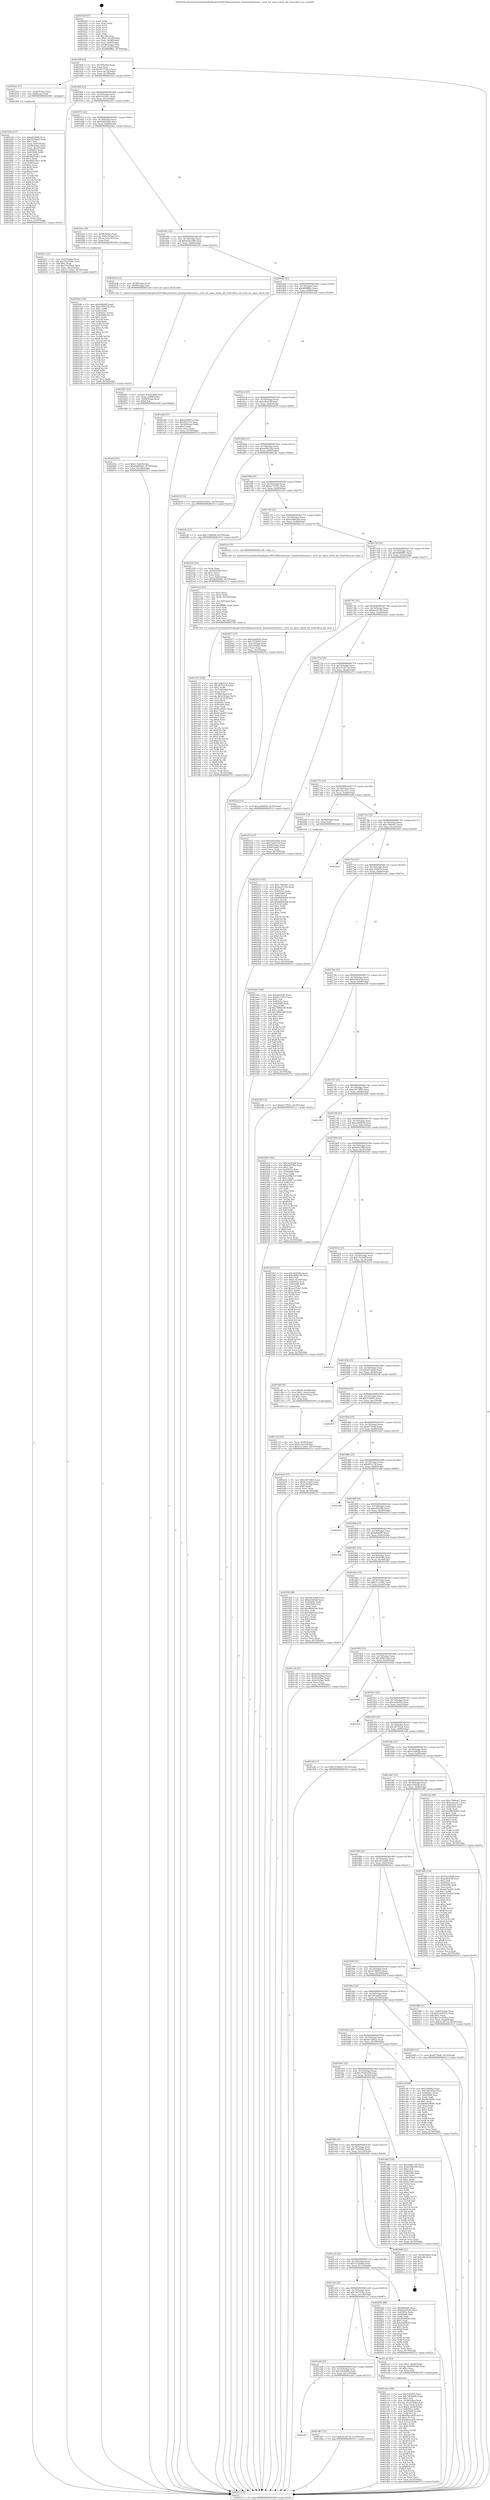 digraph "0x401620" {
  label = "0x401620 (/mnt/c/Users/mathe/Desktop/tcc/POCII/binaries/extr_linuxfsext4extents.c_ext4_ext_space_block_idx_Final-ollvm.out::main(0))"
  labelloc = "t"
  node[shape=record]

  Entry [label="",width=0.3,height=0.3,shape=circle,fillcolor=black,style=filled]
  "0x40164f" [label="{
     0x40164f [23]\l
     | [instrs]\l
     &nbsp;&nbsp;0x40164f \<+3\>: mov -0x70(%rbp),%eax\l
     &nbsp;&nbsp;0x401652 \<+2\>: mov %eax,%ecx\l
     &nbsp;&nbsp;0x401654 \<+6\>: sub $0x813720c3,%ecx\l
     &nbsp;&nbsp;0x40165a \<+3\>: mov %eax,-0x74(%rbp)\l
     &nbsp;&nbsp;0x40165d \<+3\>: mov %ecx,-0x78(%rbp)\l
     &nbsp;&nbsp;0x401660 \<+6\>: je 0000000000401b2e \<main+0x50e\>\l
  }"]
  "0x401b2e" [label="{
     0x401b2e [13]\l
     | [instrs]\l
     &nbsp;&nbsp;0x401b2e \<+4\>: mov -0x40(%rbp),%rax\l
     &nbsp;&nbsp;0x401b32 \<+4\>: mov 0x8(%rax),%rdi\l
     &nbsp;&nbsp;0x401b36 \<+5\>: call 0000000000401060 \<atoi@plt\>\l
     | [calls]\l
     &nbsp;&nbsp;0x401060 \{1\} (unknown)\l
  }"]
  "0x401666" [label="{
     0x401666 [22]\l
     | [instrs]\l
     &nbsp;&nbsp;0x401666 \<+5\>: jmp 000000000040166b \<main+0x4b\>\l
     &nbsp;&nbsp;0x40166b \<+3\>: mov -0x74(%rbp),%eax\l
     &nbsp;&nbsp;0x40166e \<+5\>: sub $0x8191261c,%eax\l
     &nbsp;&nbsp;0x401673 \<+3\>: mov %eax,-0x7c(%rbp)\l
     &nbsp;&nbsp;0x401676 \<+6\>: je 000000000040201c \<main+0x9fc\>\l
  }"]
  Exit [label="",width=0.3,height=0.3,shape=circle,fillcolor=black,style=filled,peripheries=2]
  "0x40201c" [label="{
     0x40201c [31]\l
     | [instrs]\l
     &nbsp;&nbsp;0x40201c \<+3\>: mov -0x5c(%rbp),%eax\l
     &nbsp;&nbsp;0x40201f \<+5\>: add $0x55e250e6,%eax\l
     &nbsp;&nbsp;0x402024 \<+3\>: add $0x1,%eax\l
     &nbsp;&nbsp;0x402027 \<+5\>: sub $0x55e250e6,%eax\l
     &nbsp;&nbsp;0x40202c \<+3\>: mov %eax,-0x5c(%rbp)\l
     &nbsp;&nbsp;0x40202f \<+7\>: movl $0x21c7a4d1,-0x70(%rbp)\l
     &nbsp;&nbsp;0x402036 \<+5\>: jmp 0000000000402513 \<main+0xef3\>\l
  }"]
  "0x40167c" [label="{
     0x40167c [22]\l
     | [instrs]\l
     &nbsp;&nbsp;0x40167c \<+5\>: jmp 0000000000401681 \<main+0x61\>\l
     &nbsp;&nbsp;0x401681 \<+3\>: mov -0x74(%rbp),%eax\l
     &nbsp;&nbsp;0x401684 \<+5\>: sub $0x82d162de,%eax\l
     &nbsp;&nbsp;0x401689 \<+3\>: mov %eax,-0x80(%rbp)\l
     &nbsp;&nbsp;0x40168c \<+6\>: je 00000000004020ea \<main+0xaca\>\l
  }"]
  "0x402212" [label="{
     0x402212 [152]\l
     | [instrs]\l
     &nbsp;&nbsp;0x402212 \<+5\>: mov $0xc7b64ab7,%ecx\l
     &nbsp;&nbsp;0x402217 \<+5\>: mov $0xbecf7e39,%edx\l
     &nbsp;&nbsp;0x40221c \<+3\>: mov $0x1,%sil\l
     &nbsp;&nbsp;0x40221f \<+8\>: mov 0x40505c,%r8d\l
     &nbsp;&nbsp;0x402227 \<+8\>: mov 0x405060,%r9d\l
     &nbsp;&nbsp;0x40222f \<+3\>: mov %r8d,%r10d\l
     &nbsp;&nbsp;0x402232 \<+7\>: sub $0xd0694264,%r10d\l
     &nbsp;&nbsp;0x402239 \<+4\>: sub $0x1,%r10d\l
     &nbsp;&nbsp;0x40223d \<+7\>: add $0xd0694264,%r10d\l
     &nbsp;&nbsp;0x402244 \<+4\>: imul %r10d,%r8d\l
     &nbsp;&nbsp;0x402248 \<+4\>: and $0x1,%r8d\l
     &nbsp;&nbsp;0x40224c \<+4\>: cmp $0x0,%r8d\l
     &nbsp;&nbsp;0x402250 \<+4\>: sete %r11b\l
     &nbsp;&nbsp;0x402254 \<+4\>: cmp $0xa,%r9d\l
     &nbsp;&nbsp;0x402258 \<+3\>: setl %bl\l
     &nbsp;&nbsp;0x40225b \<+3\>: mov %r11b,%r14b\l
     &nbsp;&nbsp;0x40225e \<+4\>: xor $0xff,%r14b\l
     &nbsp;&nbsp;0x402262 \<+3\>: mov %bl,%r15b\l
     &nbsp;&nbsp;0x402265 \<+4\>: xor $0xff,%r15b\l
     &nbsp;&nbsp;0x402269 \<+4\>: xor $0x0,%sil\l
     &nbsp;&nbsp;0x40226d \<+3\>: mov %r14b,%r12b\l
     &nbsp;&nbsp;0x402270 \<+4\>: and $0x0,%r12b\l
     &nbsp;&nbsp;0x402274 \<+3\>: and %sil,%r11b\l
     &nbsp;&nbsp;0x402277 \<+3\>: mov %r15b,%r13b\l
     &nbsp;&nbsp;0x40227a \<+4\>: and $0x0,%r13b\l
     &nbsp;&nbsp;0x40227e \<+3\>: and %sil,%bl\l
     &nbsp;&nbsp;0x402281 \<+3\>: or %r11b,%r12b\l
     &nbsp;&nbsp;0x402284 \<+3\>: or %bl,%r13b\l
     &nbsp;&nbsp;0x402287 \<+3\>: xor %r13b,%r12b\l
     &nbsp;&nbsp;0x40228a \<+3\>: or %r15b,%r14b\l
     &nbsp;&nbsp;0x40228d \<+4\>: xor $0xff,%r14b\l
     &nbsp;&nbsp;0x402291 \<+4\>: or $0x0,%sil\l
     &nbsp;&nbsp;0x402295 \<+3\>: and %sil,%r14b\l
     &nbsp;&nbsp;0x402298 \<+3\>: or %r14b,%r12b\l
     &nbsp;&nbsp;0x40229b \<+4\>: test $0x1,%r12b\l
     &nbsp;&nbsp;0x40229f \<+3\>: cmovne %edx,%ecx\l
     &nbsp;&nbsp;0x4022a2 \<+3\>: mov %ecx,-0x70(%rbp)\l
     &nbsp;&nbsp;0x4022a5 \<+5\>: jmp 0000000000402513 \<main+0xef3\>\l
  }"]
  "0x4020ea" [label="{
     0x4020ea [20]\l
     | [instrs]\l
     &nbsp;&nbsp;0x4020ea \<+4\>: mov -0x58(%rbp),%rax\l
     &nbsp;&nbsp;0x4020ee \<+4\>: movslq -0x6c(%rbp),%rcx\l
     &nbsp;&nbsp;0x4020f2 \<+4\>: mov (%rax,%rcx,8),%rax\l
     &nbsp;&nbsp;0x4020f6 \<+3\>: mov %rax,%rdi\l
     &nbsp;&nbsp;0x4020f9 \<+5\>: call 0000000000401030 \<free@plt\>\l
     | [calls]\l
     &nbsp;&nbsp;0x401030 \{1\} (unknown)\l
  }"]
  "0x401692" [label="{
     0x401692 [25]\l
     | [instrs]\l
     &nbsp;&nbsp;0x401692 \<+5\>: jmp 0000000000401697 \<main+0x77\>\l
     &nbsp;&nbsp;0x401697 \<+3\>: mov -0x74(%rbp),%eax\l
     &nbsp;&nbsp;0x40169a \<+5\>: sub $0x92bec046,%eax\l
     &nbsp;&nbsp;0x40169f \<+6\>: mov %eax,-0x84(%rbp)\l
     &nbsp;&nbsp;0x4016a5 \<+6\>: je 000000000040203b \<main+0xa1b\>\l
  }"]
  "0x4020fe" [label="{
     0x4020fe [139]\l
     | [instrs]\l
     &nbsp;&nbsp;0x4020fe \<+5\>: mov $0xb990df5,%edx\l
     &nbsp;&nbsp;0x402103 \<+5\>: mov $0xe709c03b,%esi\l
     &nbsp;&nbsp;0x402108 \<+3\>: mov $0x1,%r8b\l
     &nbsp;&nbsp;0x40210b \<+3\>: xor %r9d,%r9d\l
     &nbsp;&nbsp;0x40210e \<+8\>: mov 0x40505c,%r10d\l
     &nbsp;&nbsp;0x402116 \<+8\>: mov 0x405060,%r11d\l
     &nbsp;&nbsp;0x40211e \<+4\>: sub $0x1,%r9d\l
     &nbsp;&nbsp;0x402122 \<+3\>: mov %r10d,%ebx\l
     &nbsp;&nbsp;0x402125 \<+3\>: add %r9d,%ebx\l
     &nbsp;&nbsp;0x402128 \<+4\>: imul %ebx,%r10d\l
     &nbsp;&nbsp;0x40212c \<+4\>: and $0x1,%r10d\l
     &nbsp;&nbsp;0x402130 \<+4\>: cmp $0x0,%r10d\l
     &nbsp;&nbsp;0x402134 \<+4\>: sete %r14b\l
     &nbsp;&nbsp;0x402138 \<+4\>: cmp $0xa,%r11d\l
     &nbsp;&nbsp;0x40213c \<+4\>: setl %r15b\l
     &nbsp;&nbsp;0x402140 \<+3\>: mov %r14b,%r12b\l
     &nbsp;&nbsp;0x402143 \<+4\>: xor $0xff,%r12b\l
     &nbsp;&nbsp;0x402147 \<+3\>: mov %r15b,%r13b\l
     &nbsp;&nbsp;0x40214a \<+4\>: xor $0xff,%r13b\l
     &nbsp;&nbsp;0x40214e \<+4\>: xor $0x0,%r8b\l
     &nbsp;&nbsp;0x402152 \<+3\>: mov %r12b,%al\l
     &nbsp;&nbsp;0x402155 \<+2\>: and $0x0,%al\l
     &nbsp;&nbsp;0x402157 \<+3\>: and %r8b,%r14b\l
     &nbsp;&nbsp;0x40215a \<+3\>: mov %r13b,%cl\l
     &nbsp;&nbsp;0x40215d \<+3\>: and $0x0,%cl\l
     &nbsp;&nbsp;0x402160 \<+3\>: and %r8b,%r15b\l
     &nbsp;&nbsp;0x402163 \<+3\>: or %r14b,%al\l
     &nbsp;&nbsp;0x402166 \<+3\>: or %r15b,%cl\l
     &nbsp;&nbsp;0x402169 \<+2\>: xor %cl,%al\l
     &nbsp;&nbsp;0x40216b \<+3\>: or %r13b,%r12b\l
     &nbsp;&nbsp;0x40216e \<+4\>: xor $0xff,%r12b\l
     &nbsp;&nbsp;0x402172 \<+4\>: or $0x0,%r8b\l
     &nbsp;&nbsp;0x402176 \<+3\>: and %r8b,%r12b\l
     &nbsp;&nbsp;0x402179 \<+3\>: or %r12b,%al\l
     &nbsp;&nbsp;0x40217c \<+2\>: test $0x1,%al\l
     &nbsp;&nbsp;0x40217e \<+3\>: cmovne %esi,%edx\l
     &nbsp;&nbsp;0x402181 \<+3\>: mov %edx,-0x70(%rbp)\l
     &nbsp;&nbsp;0x402184 \<+5\>: jmp 0000000000402513 \<main+0xef3\>\l
  }"]
  "0x40203b" [label="{
     0x40203b [12]\l
     | [instrs]\l
     &nbsp;&nbsp;0x40203b \<+4\>: mov -0x58(%rbp),%rdi\l
     &nbsp;&nbsp;0x40203f \<+3\>: mov -0x48(%rbp),%esi\l
     &nbsp;&nbsp;0x402042 \<+5\>: call 00000000004015e0 \<ext4_ext_space_block_idx\>\l
     | [calls]\l
     &nbsp;&nbsp;0x4015e0 \{1\} (/mnt/c/Users/mathe/Desktop/tcc/POCII/binaries/extr_linuxfsext4extents.c_ext4_ext_space_block_idx_Final-ollvm.out::ext4_ext_space_block_idx)\l
  }"]
  "0x4016ab" [label="{
     0x4016ab [25]\l
     | [instrs]\l
     &nbsp;&nbsp;0x4016ab \<+5\>: jmp 00000000004016b0 \<main+0x90\>\l
     &nbsp;&nbsp;0x4016b0 \<+3\>: mov -0x74(%rbp),%eax\l
     &nbsp;&nbsp;0x4016b3 \<+5\>: sub $0x9886ffb1,%eax\l
     &nbsp;&nbsp;0x4016b8 \<+6\>: mov %eax,-0x88(%rbp)\l
     &nbsp;&nbsp;0x4016be \<+6\>: je 0000000000401a6b \<main+0x44b\>\l
  }"]
  "0x40205e" [label="{
     0x40205e [25]\l
     | [instrs]\l
     &nbsp;&nbsp;0x40205e \<+7\>: movl $0x0,-0x6c(%rbp)\l
     &nbsp;&nbsp;0x402065 \<+7\>: movl $0xbbfd9d65,-0x70(%rbp)\l
     &nbsp;&nbsp;0x40206c \<+6\>: mov %eax,-0x128(%rbp)\l
     &nbsp;&nbsp;0x402072 \<+5\>: jmp 0000000000402513 \<main+0xef3\>\l
  }"]
  "0x401a6b" [label="{
     0x401a6b [27]\l
     | [instrs]\l
     &nbsp;&nbsp;0x401a6b \<+5\>: mov $0xccf39d7e,%eax\l
     &nbsp;&nbsp;0x401a70 \<+5\>: mov $0x9f52374,%ecx\l
     &nbsp;&nbsp;0x401a75 \<+3\>: mov -0x30(%rbp),%edx\l
     &nbsp;&nbsp;0x401a78 \<+3\>: cmp $0x2,%edx\l
     &nbsp;&nbsp;0x401a7b \<+3\>: cmovne %ecx,%eax\l
     &nbsp;&nbsp;0x401a7e \<+3\>: mov %eax,-0x70(%rbp)\l
     &nbsp;&nbsp;0x401a81 \<+5\>: jmp 0000000000402513 \<main+0xef3\>\l
  }"]
  "0x4016c4" [label="{
     0x4016c4 [25]\l
     | [instrs]\l
     &nbsp;&nbsp;0x4016c4 \<+5\>: jmp 00000000004016c9 \<main+0xa9\>\l
     &nbsp;&nbsp;0x4016c9 \<+3\>: mov -0x74(%rbp),%eax\l
     &nbsp;&nbsp;0x4016cc \<+5\>: sub $0xa3fc419f,%eax\l
     &nbsp;&nbsp;0x4016d1 \<+6\>: mov %eax,-0x8c(%rbp)\l
     &nbsp;&nbsp;0x4016d7 \<+6\>: je 0000000000402010 \<main+0x9f0\>\l
  }"]
  "0x402513" [label="{
     0x402513 [5]\l
     | [instrs]\l
     &nbsp;&nbsp;0x402513 \<+5\>: jmp 000000000040164f \<main+0x2f\>\l
  }"]
  "0x401620" [label="{
     0x401620 [47]\l
     | [instrs]\l
     &nbsp;&nbsp;0x401620 \<+1\>: push %rbp\l
     &nbsp;&nbsp;0x401621 \<+3\>: mov %rsp,%rbp\l
     &nbsp;&nbsp;0x401624 \<+2\>: push %r15\l
     &nbsp;&nbsp;0x401626 \<+2\>: push %r14\l
     &nbsp;&nbsp;0x401628 \<+2\>: push %r13\l
     &nbsp;&nbsp;0x40162a \<+2\>: push %r12\l
     &nbsp;&nbsp;0x40162c \<+1\>: push %rbx\l
     &nbsp;&nbsp;0x40162d \<+7\>: sub $0x108,%rsp\l
     &nbsp;&nbsp;0x401634 \<+7\>: movl $0x0,-0x34(%rbp)\l
     &nbsp;&nbsp;0x40163b \<+3\>: mov %edi,-0x38(%rbp)\l
     &nbsp;&nbsp;0x40163e \<+4\>: mov %rsi,-0x40(%rbp)\l
     &nbsp;&nbsp;0x401642 \<+3\>: mov -0x38(%rbp),%edi\l
     &nbsp;&nbsp;0x401645 \<+3\>: mov %edi,-0x30(%rbp)\l
     &nbsp;&nbsp;0x401648 \<+7\>: movl $0x9886ffb1,-0x70(%rbp)\l
  }"]
  "0x402047" [label="{
     0x402047 [23]\l
     | [instrs]\l
     &nbsp;&nbsp;0x402047 \<+10\>: movabs $0x4030b6,%rdi\l
     &nbsp;&nbsp;0x402051 \<+3\>: mov %eax,-0x68(%rbp)\l
     &nbsp;&nbsp;0x402054 \<+3\>: mov -0x68(%rbp),%esi\l
     &nbsp;&nbsp;0x402057 \<+2\>: mov $0x0,%al\l
     &nbsp;&nbsp;0x402059 \<+5\>: call 0000000000401040 \<printf@plt\>\l
     | [calls]\l
     &nbsp;&nbsp;0x401040 \{1\} (unknown)\l
  }"]
  "0x402010" [label="{
     0x402010 [12]\l
     | [instrs]\l
     &nbsp;&nbsp;0x402010 \<+7\>: movl $0x8191261c,-0x70(%rbp)\l
     &nbsp;&nbsp;0x402017 \<+5\>: jmp 0000000000402513 \<main+0xef3\>\l
  }"]
  "0x4016dd" [label="{
     0x4016dd [25]\l
     | [instrs]\l
     &nbsp;&nbsp;0x4016dd \<+5\>: jmp 00000000004016e2 \<main+0xc2\>\l
     &nbsp;&nbsp;0x4016e2 \<+3\>: mov -0x74(%rbp),%eax\l
     &nbsp;&nbsp;0x4016e5 \<+5\>: sub $0xad0b534a,%eax\l
     &nbsp;&nbsp;0x4016ea \<+6\>: mov %eax,-0x90(%rbp)\l
     &nbsp;&nbsp;0x4016f0 \<+6\>: je 00000000004023fa \<main+0xdda\>\l
  }"]
  "0x401e57" [label="{
     0x401e57 [166]\l
     | [instrs]\l
     &nbsp;&nbsp;0x401e57 \<+5\>: mov $0x3a8b5320,%ecx\l
     &nbsp;&nbsp;0x401e5c \<+5\>: mov $0x3b7f32c8,%edx\l
     &nbsp;&nbsp;0x401e61 \<+3\>: mov $0x1,%r8b\l
     &nbsp;&nbsp;0x401e64 \<+6\>: mov -0x124(%rbp),%esi\l
     &nbsp;&nbsp;0x401e6a \<+3\>: imul %eax,%esi\l
     &nbsp;&nbsp;0x401e6d \<+4\>: mov -0x58(%rbp),%r9\l
     &nbsp;&nbsp;0x401e71 \<+4\>: movslq -0x5c(%rbp),%r10\l
     &nbsp;&nbsp;0x401e75 \<+4\>: mov (%r9,%r10,8),%r9\l
     &nbsp;&nbsp;0x401e79 \<+3\>: mov %esi,(%r9)\l
     &nbsp;&nbsp;0x401e7c \<+7\>: mov 0x40505c,%eax\l
     &nbsp;&nbsp;0x401e83 \<+7\>: mov 0x405060,%esi\l
     &nbsp;&nbsp;0x401e8a \<+2\>: mov %eax,%edi\l
     &nbsp;&nbsp;0x401e8c \<+6\>: sub $0x81afa947,%edi\l
     &nbsp;&nbsp;0x401e92 \<+3\>: sub $0x1,%edi\l
     &nbsp;&nbsp;0x401e95 \<+6\>: add $0x81afa947,%edi\l
     &nbsp;&nbsp;0x401e9b \<+3\>: imul %edi,%eax\l
     &nbsp;&nbsp;0x401e9e \<+3\>: and $0x1,%eax\l
     &nbsp;&nbsp;0x401ea1 \<+3\>: cmp $0x0,%eax\l
     &nbsp;&nbsp;0x401ea4 \<+4\>: sete %r11b\l
     &nbsp;&nbsp;0x401ea8 \<+3\>: cmp $0xa,%esi\l
     &nbsp;&nbsp;0x401eab \<+3\>: setl %bl\l
     &nbsp;&nbsp;0x401eae \<+3\>: mov %r11b,%r14b\l
     &nbsp;&nbsp;0x401eb1 \<+4\>: xor $0xff,%r14b\l
     &nbsp;&nbsp;0x401eb5 \<+3\>: mov %bl,%r15b\l
     &nbsp;&nbsp;0x401eb8 \<+4\>: xor $0xff,%r15b\l
     &nbsp;&nbsp;0x401ebc \<+4\>: xor $0x0,%r8b\l
     &nbsp;&nbsp;0x401ec0 \<+3\>: mov %r14b,%r12b\l
     &nbsp;&nbsp;0x401ec3 \<+4\>: and $0x0,%r12b\l
     &nbsp;&nbsp;0x401ec7 \<+3\>: and %r8b,%r11b\l
     &nbsp;&nbsp;0x401eca \<+3\>: mov %r15b,%r13b\l
     &nbsp;&nbsp;0x401ecd \<+4\>: and $0x0,%r13b\l
     &nbsp;&nbsp;0x401ed1 \<+3\>: and %r8b,%bl\l
     &nbsp;&nbsp;0x401ed4 \<+3\>: or %r11b,%r12b\l
     &nbsp;&nbsp;0x401ed7 \<+3\>: or %bl,%r13b\l
     &nbsp;&nbsp;0x401eda \<+3\>: xor %r13b,%r12b\l
     &nbsp;&nbsp;0x401edd \<+3\>: or %r15b,%r14b\l
     &nbsp;&nbsp;0x401ee0 \<+4\>: xor $0xff,%r14b\l
     &nbsp;&nbsp;0x401ee4 \<+4\>: or $0x0,%r8b\l
     &nbsp;&nbsp;0x401ee8 \<+3\>: and %r8b,%r14b\l
     &nbsp;&nbsp;0x401eeb \<+3\>: or %r14b,%r12b\l
     &nbsp;&nbsp;0x401eee \<+4\>: test $0x1,%r12b\l
     &nbsp;&nbsp;0x401ef2 \<+3\>: cmovne %edx,%ecx\l
     &nbsp;&nbsp;0x401ef5 \<+3\>: mov %ecx,-0x70(%rbp)\l
     &nbsp;&nbsp;0x401ef8 \<+5\>: jmp 0000000000402513 \<main+0xef3\>\l
  }"]
  "0x4023fa" [label="{
     0x4023fa [12]\l
     | [instrs]\l
     &nbsp;&nbsp;0x4023fa \<+7\>: movl $0x71bb9efd,-0x70(%rbp)\l
     &nbsp;&nbsp;0x402401 \<+5\>: jmp 0000000000402513 \<main+0xef3\>\l
  }"]
  "0x4016f6" [label="{
     0x4016f6 [25]\l
     | [instrs]\l
     &nbsp;&nbsp;0x4016f6 \<+5\>: jmp 00000000004016fb \<main+0xdb\>\l
     &nbsp;&nbsp;0x4016fb \<+3\>: mov -0x74(%rbp),%eax\l
     &nbsp;&nbsp;0x4016fe \<+5\>: sub $0xb177f5d1,%eax\l
     &nbsp;&nbsp;0x401703 \<+6\>: mov %eax,-0x94(%rbp)\l
     &nbsp;&nbsp;0x401709 \<+6\>: je 0000000000402195 \<main+0xb75\>\l
  }"]
  "0x401e23" [label="{
     0x401e23 [52]\l
     | [instrs]\l
     &nbsp;&nbsp;0x401e23 \<+2\>: xor %ecx,%ecx\l
     &nbsp;&nbsp;0x401e25 \<+5\>: mov $0x2,%edx\l
     &nbsp;&nbsp;0x401e2a \<+6\>: mov %edx,-0x120(%rbp)\l
     &nbsp;&nbsp;0x401e30 \<+1\>: cltd\l
     &nbsp;&nbsp;0x401e31 \<+6\>: mov -0x120(%rbp),%esi\l
     &nbsp;&nbsp;0x401e37 \<+2\>: idiv %esi\l
     &nbsp;&nbsp;0x401e39 \<+6\>: imul $0xfffffffe,%edx,%edx\l
     &nbsp;&nbsp;0x401e3f \<+2\>: mov %ecx,%edi\l
     &nbsp;&nbsp;0x401e41 \<+2\>: sub %edx,%edi\l
     &nbsp;&nbsp;0x401e43 \<+2\>: mov %ecx,%edx\l
     &nbsp;&nbsp;0x401e45 \<+3\>: sub $0x1,%edx\l
     &nbsp;&nbsp;0x401e48 \<+2\>: add %edx,%edi\l
     &nbsp;&nbsp;0x401e4a \<+2\>: sub %edi,%ecx\l
     &nbsp;&nbsp;0x401e4c \<+6\>: mov %ecx,-0x124(%rbp)\l
     &nbsp;&nbsp;0x401e52 \<+5\>: call 0000000000401160 \<next_i\>\l
     | [calls]\l
     &nbsp;&nbsp;0x401160 \{1\} (/mnt/c/Users/mathe/Desktop/tcc/POCII/binaries/extr_linuxfsext4extents.c_ext4_ext_space_block_idx_Final-ollvm.out::next_i)\l
  }"]
  "0x402195" [label="{
     0x402195 [25]\l
     | [instrs]\l
     &nbsp;&nbsp;0x402195 \<+2\>: xor %eax,%eax\l
     &nbsp;&nbsp;0x402197 \<+3\>: mov -0x6c(%rbp),%ecx\l
     &nbsp;&nbsp;0x40219a \<+3\>: sub $0x1,%eax\l
     &nbsp;&nbsp;0x40219d \<+2\>: sub %eax,%ecx\l
     &nbsp;&nbsp;0x40219f \<+3\>: mov %ecx,-0x6c(%rbp)\l
     &nbsp;&nbsp;0x4021a2 \<+7\>: movl $0xbbfd9d65,-0x70(%rbp)\l
     &nbsp;&nbsp;0x4021a9 \<+5\>: jmp 0000000000402513 \<main+0xef3\>\l
  }"]
  "0x40170f" [label="{
     0x40170f [25]\l
     | [instrs]\l
     &nbsp;&nbsp;0x40170f \<+5\>: jmp 0000000000401714 \<main+0xf4\>\l
     &nbsp;&nbsp;0x401714 \<+3\>: mov -0x74(%rbp),%eax\l
     &nbsp;&nbsp;0x401717 \<+5\>: sub $0xb5480349,%eax\l
     &nbsp;&nbsp;0x40171c \<+6\>: mov %eax,-0x98(%rbp)\l
     &nbsp;&nbsp;0x401722 \<+6\>: je 0000000000401e1e \<main+0x7fe\>\l
  }"]
  "0x401a61" [label="{
     0x401a61\l
  }", style=dashed]
  "0x401e1e" [label="{
     0x401e1e [5]\l
     | [instrs]\l
     &nbsp;&nbsp;0x401e1e \<+5\>: call 0000000000401160 \<next_i\>\l
     | [calls]\l
     &nbsp;&nbsp;0x401160 \{1\} (/mnt/c/Users/mathe/Desktop/tcc/POCII/binaries/extr_linuxfsext4extents.c_ext4_ext_space_block_idx_Final-ollvm.out::next_i)\l
  }"]
  "0x401728" [label="{
     0x401728 [25]\l
     | [instrs]\l
     &nbsp;&nbsp;0x401728 \<+5\>: jmp 000000000040172d \<main+0x10d\>\l
     &nbsp;&nbsp;0x40172d \<+3\>: mov -0x74(%rbp),%eax\l
     &nbsp;&nbsp;0x401730 \<+5\>: sub $0xbbfd9d65,%eax\l
     &nbsp;&nbsp;0x401735 \<+6\>: mov %eax,-0x9c(%rbp)\l
     &nbsp;&nbsp;0x40173b \<+6\>: je 0000000000402077 \<main+0xa57\>\l
  }"]
  "0x401d67" [label="{
     0x401d67 [12]\l
     | [instrs]\l
     &nbsp;&nbsp;0x401d67 \<+7\>: movl $0xc0c29734,-0x70(%rbp)\l
     &nbsp;&nbsp;0x401d6e \<+5\>: jmp 0000000000402513 \<main+0xef3\>\l
  }"]
  "0x402077" [label="{
     0x402077 [27]\l
     | [instrs]\l
     &nbsp;&nbsp;0x402077 \<+5\>: mov $0x42a0fd2b,%eax\l
     &nbsp;&nbsp;0x40207c \<+5\>: mov $0x7532fab0,%ecx\l
     &nbsp;&nbsp;0x402081 \<+3\>: mov -0x6c(%rbp),%edx\l
     &nbsp;&nbsp;0x402084 \<+3\>: cmp -0x4c(%rbp),%edx\l
     &nbsp;&nbsp;0x402087 \<+3\>: cmovl %ecx,%eax\l
     &nbsp;&nbsp;0x40208a \<+3\>: mov %eax,-0x70(%rbp)\l
     &nbsp;&nbsp;0x40208d \<+5\>: jmp 0000000000402513 \<main+0xef3\>\l
  }"]
  "0x401741" [label="{
     0x401741 [25]\l
     | [instrs]\l
     &nbsp;&nbsp;0x401741 \<+5\>: jmp 0000000000401746 \<main+0x126\>\l
     &nbsp;&nbsp;0x401746 \<+3\>: mov -0x74(%rbp),%eax\l
     &nbsp;&nbsp;0x401749 \<+5\>: sub $0xbecf7e39,%eax\l
     &nbsp;&nbsp;0x40174e \<+6\>: mov %eax,-0xa0(%rbp)\l
     &nbsp;&nbsp;0x401754 \<+6\>: je 00000000004022aa \<main+0xc8a\>\l
  }"]
  "0x401cbe" [label="{
     0x401cbe [169]\l
     | [instrs]\l
     &nbsp;&nbsp;0x401cbe \<+5\>: mov $0x5340f42,%ecx\l
     &nbsp;&nbsp;0x401cc3 \<+5\>: mov $0x7db4eb6b,%edx\l
     &nbsp;&nbsp;0x401cc8 \<+3\>: mov $0x1,%sil\l
     &nbsp;&nbsp;0x401ccb \<+4\>: mov -0x58(%rbp),%rdi\l
     &nbsp;&nbsp;0x401ccf \<+4\>: movslq -0x5c(%rbp),%r8\l
     &nbsp;&nbsp;0x401cd3 \<+4\>: mov %rax,(%rdi,%r8,8)\l
     &nbsp;&nbsp;0x401cd7 \<+7\>: movl $0x0,-0x64(%rbp)\l
     &nbsp;&nbsp;0x401cde \<+8\>: mov 0x40505c,%r9d\l
     &nbsp;&nbsp;0x401ce6 \<+8\>: mov 0x405060,%r10d\l
     &nbsp;&nbsp;0x401cee \<+3\>: mov %r9d,%r11d\l
     &nbsp;&nbsp;0x401cf1 \<+7\>: sub $0x8ba1c829,%r11d\l
     &nbsp;&nbsp;0x401cf8 \<+4\>: sub $0x1,%r11d\l
     &nbsp;&nbsp;0x401cfc \<+7\>: add $0x8ba1c829,%r11d\l
     &nbsp;&nbsp;0x401d03 \<+4\>: imul %r11d,%r9d\l
     &nbsp;&nbsp;0x401d07 \<+4\>: and $0x1,%r9d\l
     &nbsp;&nbsp;0x401d0b \<+4\>: cmp $0x0,%r9d\l
     &nbsp;&nbsp;0x401d0f \<+3\>: sete %bl\l
     &nbsp;&nbsp;0x401d12 \<+4\>: cmp $0xa,%r10d\l
     &nbsp;&nbsp;0x401d16 \<+4\>: setl %r14b\l
     &nbsp;&nbsp;0x401d1a \<+3\>: mov %bl,%r15b\l
     &nbsp;&nbsp;0x401d1d \<+4\>: xor $0xff,%r15b\l
     &nbsp;&nbsp;0x401d21 \<+3\>: mov %r14b,%r12b\l
     &nbsp;&nbsp;0x401d24 \<+4\>: xor $0xff,%r12b\l
     &nbsp;&nbsp;0x401d28 \<+4\>: xor $0x1,%sil\l
     &nbsp;&nbsp;0x401d2c \<+3\>: mov %r15b,%r13b\l
     &nbsp;&nbsp;0x401d2f \<+4\>: and $0xff,%r13b\l
     &nbsp;&nbsp;0x401d33 \<+3\>: and %sil,%bl\l
     &nbsp;&nbsp;0x401d36 \<+3\>: mov %r12b,%al\l
     &nbsp;&nbsp;0x401d39 \<+2\>: and $0xff,%al\l
     &nbsp;&nbsp;0x401d3b \<+3\>: and %sil,%r14b\l
     &nbsp;&nbsp;0x401d3e \<+3\>: or %bl,%r13b\l
     &nbsp;&nbsp;0x401d41 \<+3\>: or %r14b,%al\l
     &nbsp;&nbsp;0x401d44 \<+3\>: xor %al,%r13b\l
     &nbsp;&nbsp;0x401d47 \<+3\>: or %r12b,%r15b\l
     &nbsp;&nbsp;0x401d4a \<+4\>: xor $0xff,%r15b\l
     &nbsp;&nbsp;0x401d4e \<+4\>: or $0x1,%sil\l
     &nbsp;&nbsp;0x401d52 \<+3\>: and %sil,%r15b\l
     &nbsp;&nbsp;0x401d55 \<+3\>: or %r15b,%r13b\l
     &nbsp;&nbsp;0x401d58 \<+4\>: test $0x1,%r13b\l
     &nbsp;&nbsp;0x401d5c \<+3\>: cmovne %edx,%ecx\l
     &nbsp;&nbsp;0x401d5f \<+3\>: mov %ecx,-0x70(%rbp)\l
     &nbsp;&nbsp;0x401d62 \<+5\>: jmp 0000000000402513 \<main+0xef3\>\l
  }"]
  "0x4022aa" [label="{
     0x4022aa [12]\l
     | [instrs]\l
     &nbsp;&nbsp;0x4022aa \<+7\>: movl $0xee846f54,-0x70(%rbp)\l
     &nbsp;&nbsp;0x4022b1 \<+5\>: jmp 0000000000402513 \<main+0xef3\>\l
  }"]
  "0x40175a" [label="{
     0x40175a [25]\l
     | [instrs]\l
     &nbsp;&nbsp;0x40175a \<+5\>: jmp 000000000040175f \<main+0x13f\>\l
     &nbsp;&nbsp;0x40175f \<+3\>: mov -0x74(%rbp),%eax\l
     &nbsp;&nbsp;0x401762 \<+5\>: sub $0xc0c29734,%eax\l
     &nbsp;&nbsp;0x401767 \<+6\>: mov %eax,-0xa4(%rbp)\l
     &nbsp;&nbsp;0x40176d \<+6\>: je 0000000000401d73 \<main+0x753\>\l
  }"]
  "0x401a48" [label="{
     0x401a48 [25]\l
     | [instrs]\l
     &nbsp;&nbsp;0x401a48 \<+5\>: jmp 0000000000401a4d \<main+0x42d\>\l
     &nbsp;&nbsp;0x401a4d \<+3\>: mov -0x74(%rbp),%eax\l
     &nbsp;&nbsp;0x401a50 \<+5\>: sub $0x7db4eb6b,%eax\l
     &nbsp;&nbsp;0x401a55 \<+6\>: mov %eax,-0x11c(%rbp)\l
     &nbsp;&nbsp;0x401a5b \<+6\>: je 0000000000401d67 \<main+0x747\>\l
  }"]
  "0x401d73" [label="{
     0x401d73 [27]\l
     | [instrs]\l
     &nbsp;&nbsp;0x401d73 \<+5\>: mov $0x18dc634b,%eax\l
     &nbsp;&nbsp;0x401d78 \<+5\>: mov $0x70c61016,%ecx\l
     &nbsp;&nbsp;0x401d7d \<+3\>: mov -0x64(%rbp),%edx\l
     &nbsp;&nbsp;0x401d80 \<+3\>: cmp -0x60(%rbp),%edx\l
     &nbsp;&nbsp;0x401d83 \<+3\>: cmovl %ecx,%eax\l
     &nbsp;&nbsp;0x401d86 \<+3\>: mov %eax,-0x70(%rbp)\l
     &nbsp;&nbsp;0x401d89 \<+5\>: jmp 0000000000402513 \<main+0xef3\>\l
  }"]
  "0x401773" [label="{
     0x401773 [25]\l
     | [instrs]\l
     &nbsp;&nbsp;0x401773 \<+5\>: jmp 0000000000401778 \<main+0x158\>\l
     &nbsp;&nbsp;0x401778 \<+3\>: mov -0x74(%rbp),%eax\l
     &nbsp;&nbsp;0x40177b \<+5\>: sub $0xc32e3a11,%eax\l
     &nbsp;&nbsp;0x401780 \<+6\>: mov %eax,-0xa8(%rbp)\l
     &nbsp;&nbsp;0x401786 \<+6\>: je 0000000000402206 \<main+0xbe6\>\l
  }"]
  "0x401ca7" [label="{
     0x401ca7 [23]\l
     | [instrs]\l
     &nbsp;&nbsp;0x401ca7 \<+7\>: movl $0x1,-0x60(%rbp)\l
     &nbsp;&nbsp;0x401cae \<+4\>: movslq -0x60(%rbp),%rax\l
     &nbsp;&nbsp;0x401cb2 \<+4\>: shl $0x2,%rax\l
     &nbsp;&nbsp;0x401cb6 \<+3\>: mov %rax,%rdi\l
     &nbsp;&nbsp;0x401cb9 \<+5\>: call 0000000000401050 \<malloc@plt\>\l
     | [calls]\l
     &nbsp;&nbsp;0x401050 \{1\} (unknown)\l
  }"]
  "0x402206" [label="{
     0x402206 [12]\l
     | [instrs]\l
     &nbsp;&nbsp;0x402206 \<+4\>: mov -0x58(%rbp),%rax\l
     &nbsp;&nbsp;0x40220a \<+3\>: mov %rax,%rdi\l
     &nbsp;&nbsp;0x40220d \<+5\>: call 0000000000401030 \<free@plt\>\l
     | [calls]\l
     &nbsp;&nbsp;0x401030 \{1\} (unknown)\l
  }"]
  "0x40178c" [label="{
     0x40178c [25]\l
     | [instrs]\l
     &nbsp;&nbsp;0x40178c \<+5\>: jmp 0000000000401791 \<main+0x171\>\l
     &nbsp;&nbsp;0x401791 \<+3\>: mov -0x74(%rbp),%eax\l
     &nbsp;&nbsp;0x401794 \<+5\>: sub $0xc7b64ab7,%eax\l
     &nbsp;&nbsp;0x401799 \<+6\>: mov %eax,-0xac(%rbp)\l
     &nbsp;&nbsp;0x40179f \<+6\>: je 00000000004024ed \<main+0xecd\>\l
  }"]
  "0x401a2f" [label="{
     0x401a2f [25]\l
     | [instrs]\l
     &nbsp;&nbsp;0x401a2f \<+5\>: jmp 0000000000401a34 \<main+0x414\>\l
     &nbsp;&nbsp;0x401a34 \<+3\>: mov -0x74(%rbp),%eax\l
     &nbsp;&nbsp;0x401a37 \<+5\>: sub $0x7d27454a,%eax\l
     &nbsp;&nbsp;0x401a3c \<+6\>: mov %eax,-0x118(%rbp)\l
     &nbsp;&nbsp;0x401a42 \<+6\>: je 0000000000401ca7 \<main+0x687\>\l
  }"]
  "0x4024ed" [label="{
     0x4024ed\l
  }", style=dashed]
  "0x4017a5" [label="{
     0x4017a5 [25]\l
     | [instrs]\l
     &nbsp;&nbsp;0x4017a5 \<+5\>: jmp 00000000004017aa \<main+0x18a\>\l
     &nbsp;&nbsp;0x4017aa \<+3\>: mov -0x74(%rbp),%eax\l
     &nbsp;&nbsp;0x4017ad \<+5\>: sub $0xccf39d7e,%eax\l
     &nbsp;&nbsp;0x4017b2 \<+6\>: mov %eax,-0xb0(%rbp)\l
     &nbsp;&nbsp;0x4017b8 \<+6\>: je 0000000000401a9e \<main+0x47e\>\l
  }"]
  "0x402092" [label="{
     0x402092 [88]\l
     | [instrs]\l
     &nbsp;&nbsp;0x402092 \<+5\>: mov $0xb990df5,%eax\l
     &nbsp;&nbsp;0x402097 \<+5\>: mov $0x82d162de,%ecx\l
     &nbsp;&nbsp;0x40209c \<+7\>: mov 0x40505c,%edx\l
     &nbsp;&nbsp;0x4020a3 \<+7\>: mov 0x405060,%esi\l
     &nbsp;&nbsp;0x4020aa \<+2\>: mov %edx,%edi\l
     &nbsp;&nbsp;0x4020ac \<+6\>: sub $0xc9e6009e,%edi\l
     &nbsp;&nbsp;0x4020b2 \<+3\>: sub $0x1,%edi\l
     &nbsp;&nbsp;0x4020b5 \<+6\>: add $0xc9e6009e,%edi\l
     &nbsp;&nbsp;0x4020bb \<+3\>: imul %edi,%edx\l
     &nbsp;&nbsp;0x4020be \<+3\>: and $0x1,%edx\l
     &nbsp;&nbsp;0x4020c1 \<+3\>: cmp $0x0,%edx\l
     &nbsp;&nbsp;0x4020c4 \<+4\>: sete %r8b\l
     &nbsp;&nbsp;0x4020c8 \<+3\>: cmp $0xa,%esi\l
     &nbsp;&nbsp;0x4020cb \<+4\>: setl %r9b\l
     &nbsp;&nbsp;0x4020cf \<+3\>: mov %r8b,%r10b\l
     &nbsp;&nbsp;0x4020d2 \<+3\>: and %r9b,%r10b\l
     &nbsp;&nbsp;0x4020d5 \<+3\>: xor %r9b,%r8b\l
     &nbsp;&nbsp;0x4020d8 \<+3\>: or %r8b,%r10b\l
     &nbsp;&nbsp;0x4020db \<+4\>: test $0x1,%r10b\l
     &nbsp;&nbsp;0x4020df \<+3\>: cmovne %ecx,%eax\l
     &nbsp;&nbsp;0x4020e2 \<+3\>: mov %eax,-0x70(%rbp)\l
     &nbsp;&nbsp;0x4020e5 \<+5\>: jmp 0000000000402513 \<main+0xef3\>\l
  }"]
  "0x401a9e" [label="{
     0x401a9e [144]\l
     | [instrs]\l
     &nbsp;&nbsp;0x401a9e \<+5\>: mov $0xab5209e,%eax\l
     &nbsp;&nbsp;0x401aa3 \<+5\>: mov $0x813720c3,%ecx\l
     &nbsp;&nbsp;0x401aa8 \<+2\>: mov $0x1,%dl\l
     &nbsp;&nbsp;0x401aaa \<+7\>: mov 0x40505c,%esi\l
     &nbsp;&nbsp;0x401ab1 \<+7\>: mov 0x405060,%edi\l
     &nbsp;&nbsp;0x401ab8 \<+3\>: mov %esi,%r8d\l
     &nbsp;&nbsp;0x401abb \<+7\>: sub $0x7f9b0249,%r8d\l
     &nbsp;&nbsp;0x401ac2 \<+4\>: sub $0x1,%r8d\l
     &nbsp;&nbsp;0x401ac6 \<+7\>: add $0x7f9b0249,%r8d\l
     &nbsp;&nbsp;0x401acd \<+4\>: imul %r8d,%esi\l
     &nbsp;&nbsp;0x401ad1 \<+3\>: and $0x1,%esi\l
     &nbsp;&nbsp;0x401ad4 \<+3\>: cmp $0x0,%esi\l
     &nbsp;&nbsp;0x401ad7 \<+4\>: sete %r9b\l
     &nbsp;&nbsp;0x401adb \<+3\>: cmp $0xa,%edi\l
     &nbsp;&nbsp;0x401ade \<+4\>: setl %r10b\l
     &nbsp;&nbsp;0x401ae2 \<+3\>: mov %r9b,%r11b\l
     &nbsp;&nbsp;0x401ae5 \<+4\>: xor $0xff,%r11b\l
     &nbsp;&nbsp;0x401ae9 \<+3\>: mov %r10b,%bl\l
     &nbsp;&nbsp;0x401aec \<+3\>: xor $0xff,%bl\l
     &nbsp;&nbsp;0x401aef \<+3\>: xor $0x1,%dl\l
     &nbsp;&nbsp;0x401af2 \<+3\>: mov %r11b,%r14b\l
     &nbsp;&nbsp;0x401af5 \<+4\>: and $0xff,%r14b\l
     &nbsp;&nbsp;0x401af9 \<+3\>: and %dl,%r9b\l
     &nbsp;&nbsp;0x401afc \<+3\>: mov %bl,%r15b\l
     &nbsp;&nbsp;0x401aff \<+4\>: and $0xff,%r15b\l
     &nbsp;&nbsp;0x401b03 \<+3\>: and %dl,%r10b\l
     &nbsp;&nbsp;0x401b06 \<+3\>: or %r9b,%r14b\l
     &nbsp;&nbsp;0x401b09 \<+3\>: or %r10b,%r15b\l
     &nbsp;&nbsp;0x401b0c \<+3\>: xor %r15b,%r14b\l
     &nbsp;&nbsp;0x401b0f \<+3\>: or %bl,%r11b\l
     &nbsp;&nbsp;0x401b12 \<+4\>: xor $0xff,%r11b\l
     &nbsp;&nbsp;0x401b16 \<+3\>: or $0x1,%dl\l
     &nbsp;&nbsp;0x401b19 \<+3\>: and %dl,%r11b\l
     &nbsp;&nbsp;0x401b1c \<+3\>: or %r11b,%r14b\l
     &nbsp;&nbsp;0x401b1f \<+4\>: test $0x1,%r14b\l
     &nbsp;&nbsp;0x401b23 \<+3\>: cmovne %ecx,%eax\l
     &nbsp;&nbsp;0x401b26 \<+3\>: mov %eax,-0x70(%rbp)\l
     &nbsp;&nbsp;0x401b29 \<+5\>: jmp 0000000000402513 \<main+0xef3\>\l
  }"]
  "0x4017be" [label="{
     0x4017be [25]\l
     | [instrs]\l
     &nbsp;&nbsp;0x4017be \<+5\>: jmp 00000000004017c3 \<main+0x1a3\>\l
     &nbsp;&nbsp;0x4017c3 \<+3\>: mov -0x74(%rbp),%eax\l
     &nbsp;&nbsp;0x4017c6 \<+5\>: sub $0xe709c03b,%eax\l
     &nbsp;&nbsp;0x4017cb \<+6\>: mov %eax,-0xb4(%rbp)\l
     &nbsp;&nbsp;0x4017d1 \<+6\>: je 0000000000402189 \<main+0xb69\>\l
  }"]
  "0x401b3b" [label="{
     0x401b3b [157]\l
     | [instrs]\l
     &nbsp;&nbsp;0x401b3b \<+5\>: mov $0xab5209e,%ecx\l
     &nbsp;&nbsp;0x401b40 \<+5\>: mov $0x5f25dd2f,%edx\l
     &nbsp;&nbsp;0x401b45 \<+3\>: mov $0x1,%sil\l
     &nbsp;&nbsp;0x401b48 \<+3\>: mov %eax,-0x44(%rbp)\l
     &nbsp;&nbsp;0x401b4b \<+3\>: mov -0x44(%rbp),%eax\l
     &nbsp;&nbsp;0x401b4e \<+3\>: mov %eax,-0x2c(%rbp)\l
     &nbsp;&nbsp;0x401b51 \<+7\>: mov 0x40505c,%eax\l
     &nbsp;&nbsp;0x401b58 \<+8\>: mov 0x405060,%r8d\l
     &nbsp;&nbsp;0x401b60 \<+3\>: mov %eax,%r9d\l
     &nbsp;&nbsp;0x401b63 \<+7\>: add $0x96d7e4e1,%r9d\l
     &nbsp;&nbsp;0x401b6a \<+4\>: sub $0x1,%r9d\l
     &nbsp;&nbsp;0x401b6e \<+7\>: sub $0x96d7e4e1,%r9d\l
     &nbsp;&nbsp;0x401b75 \<+4\>: imul %r9d,%eax\l
     &nbsp;&nbsp;0x401b79 \<+3\>: and $0x1,%eax\l
     &nbsp;&nbsp;0x401b7c \<+3\>: cmp $0x0,%eax\l
     &nbsp;&nbsp;0x401b7f \<+4\>: sete %r10b\l
     &nbsp;&nbsp;0x401b83 \<+4\>: cmp $0xa,%r8d\l
     &nbsp;&nbsp;0x401b87 \<+4\>: setl %r11b\l
     &nbsp;&nbsp;0x401b8b \<+3\>: mov %r10b,%bl\l
     &nbsp;&nbsp;0x401b8e \<+3\>: xor $0xff,%bl\l
     &nbsp;&nbsp;0x401b91 \<+3\>: mov %r11b,%r14b\l
     &nbsp;&nbsp;0x401b94 \<+4\>: xor $0xff,%r14b\l
     &nbsp;&nbsp;0x401b98 \<+4\>: xor $0x0,%sil\l
     &nbsp;&nbsp;0x401b9c \<+3\>: mov %bl,%r15b\l
     &nbsp;&nbsp;0x401b9f \<+4\>: and $0x0,%r15b\l
     &nbsp;&nbsp;0x401ba3 \<+3\>: and %sil,%r10b\l
     &nbsp;&nbsp;0x401ba6 \<+3\>: mov %r14b,%r12b\l
     &nbsp;&nbsp;0x401ba9 \<+4\>: and $0x0,%r12b\l
     &nbsp;&nbsp;0x401bad \<+3\>: and %sil,%r11b\l
     &nbsp;&nbsp;0x401bb0 \<+3\>: or %r10b,%r15b\l
     &nbsp;&nbsp;0x401bb3 \<+3\>: or %r11b,%r12b\l
     &nbsp;&nbsp;0x401bb6 \<+3\>: xor %r12b,%r15b\l
     &nbsp;&nbsp;0x401bb9 \<+3\>: or %r14b,%bl\l
     &nbsp;&nbsp;0x401bbc \<+3\>: xor $0xff,%bl\l
     &nbsp;&nbsp;0x401bbf \<+4\>: or $0x0,%sil\l
     &nbsp;&nbsp;0x401bc3 \<+3\>: and %sil,%bl\l
     &nbsp;&nbsp;0x401bc6 \<+3\>: or %bl,%r15b\l
     &nbsp;&nbsp;0x401bc9 \<+4\>: test $0x1,%r15b\l
     &nbsp;&nbsp;0x401bcd \<+3\>: cmovne %edx,%ecx\l
     &nbsp;&nbsp;0x401bd0 \<+3\>: mov %ecx,-0x70(%rbp)\l
     &nbsp;&nbsp;0x401bd3 \<+5\>: jmp 0000000000402513 \<main+0xef3\>\l
  }"]
  "0x401a16" [label="{
     0x401a16 [25]\l
     | [instrs]\l
     &nbsp;&nbsp;0x401a16 \<+5\>: jmp 0000000000401a1b \<main+0x3fb\>\l
     &nbsp;&nbsp;0x401a1b \<+3\>: mov -0x74(%rbp),%eax\l
     &nbsp;&nbsp;0x401a1e \<+5\>: sub $0x7532fab0,%eax\l
     &nbsp;&nbsp;0x401a23 \<+6\>: mov %eax,-0x114(%rbp)\l
     &nbsp;&nbsp;0x401a29 \<+6\>: je 0000000000402092 \<main+0xa72\>\l
  }"]
  "0x402189" [label="{
     0x402189 [12]\l
     | [instrs]\l
     &nbsp;&nbsp;0x402189 \<+7\>: movl $0xb177f5d1,-0x70(%rbp)\l
     &nbsp;&nbsp;0x402190 \<+5\>: jmp 0000000000402513 \<main+0xef3\>\l
  }"]
  "0x4017d7" [label="{
     0x4017d7 [25]\l
     | [instrs]\l
     &nbsp;&nbsp;0x4017d7 \<+5\>: jmp 00000000004017dc \<main+0x1bc\>\l
     &nbsp;&nbsp;0x4017dc \<+3\>: mov -0x74(%rbp),%eax\l
     &nbsp;&nbsp;0x4017df \<+5\>: sub $0xe7b75885,%eax\l
     &nbsp;&nbsp;0x4017e4 \<+6\>: mov %eax,-0xb8(%rbp)\l
     &nbsp;&nbsp;0x4017ea \<+6\>: je 00000000004022b6 \<main+0xc96\>\l
  }"]
  "0x402406" [label="{
     0x402406 [21]\l
     | [instrs]\l
     &nbsp;&nbsp;0x402406 \<+3\>: mov -0x34(%rbp),%eax\l
     &nbsp;&nbsp;0x402409 \<+7\>: add $0x108,%rsp\l
     &nbsp;&nbsp;0x402410 \<+1\>: pop %rbx\l
     &nbsp;&nbsp;0x402411 \<+2\>: pop %r12\l
     &nbsp;&nbsp;0x402413 \<+2\>: pop %r13\l
     &nbsp;&nbsp;0x402415 \<+2\>: pop %r14\l
     &nbsp;&nbsp;0x402417 \<+2\>: pop %r15\l
     &nbsp;&nbsp;0x402419 \<+1\>: pop %rbp\l
     &nbsp;&nbsp;0x40241a \<+1\>: ret\l
  }"]
  "0x4022b6" [label="{
     0x4022b6\l
  }", style=dashed]
  "0x4017f0" [label="{
     0x4017f0 [25]\l
     | [instrs]\l
     &nbsp;&nbsp;0x4017f0 \<+5\>: jmp 00000000004017f5 \<main+0x1d5\>\l
     &nbsp;&nbsp;0x4017f5 \<+3\>: mov -0x74(%rbp),%eax\l
     &nbsp;&nbsp;0x4017f8 \<+5\>: sub $0xee846f54,%eax\l
     &nbsp;&nbsp;0x4017fd \<+6\>: mov %eax,-0xbc(%rbp)\l
     &nbsp;&nbsp;0x401803 \<+6\>: je 00000000004022d3 \<main+0xcb3\>\l
  }"]
  "0x4019fd" [label="{
     0x4019fd [25]\l
     | [instrs]\l
     &nbsp;&nbsp;0x4019fd \<+5\>: jmp 0000000000401a02 \<main+0x3e2\>\l
     &nbsp;&nbsp;0x401a02 \<+3\>: mov -0x74(%rbp),%eax\l
     &nbsp;&nbsp;0x401a05 \<+5\>: sub $0x71bb9efd,%eax\l
     &nbsp;&nbsp;0x401a0a \<+6\>: mov %eax,-0x110(%rbp)\l
     &nbsp;&nbsp;0x401a10 \<+6\>: je 0000000000402406 \<main+0xde6\>\l
  }"]
  "0x4022d3" [label="{
     0x4022d3 [144]\l
     | [instrs]\l
     &nbsp;&nbsp;0x4022d3 \<+5\>: mov $0x3af3f3bb,%eax\l
     &nbsp;&nbsp;0x4022d8 \<+5\>: mov $0xfa951f66,%ecx\l
     &nbsp;&nbsp;0x4022dd \<+2\>: mov $0x1,%dl\l
     &nbsp;&nbsp;0x4022df \<+7\>: mov 0x40505c,%esi\l
     &nbsp;&nbsp;0x4022e6 \<+7\>: mov 0x405060,%edi\l
     &nbsp;&nbsp;0x4022ed \<+3\>: mov %esi,%r8d\l
     &nbsp;&nbsp;0x4022f0 \<+7\>: add $0x3e99b7c2,%r8d\l
     &nbsp;&nbsp;0x4022f7 \<+4\>: sub $0x1,%r8d\l
     &nbsp;&nbsp;0x4022fb \<+7\>: sub $0x3e99b7c2,%r8d\l
     &nbsp;&nbsp;0x402302 \<+4\>: imul %r8d,%esi\l
     &nbsp;&nbsp;0x402306 \<+3\>: and $0x1,%esi\l
     &nbsp;&nbsp;0x402309 \<+3\>: cmp $0x0,%esi\l
     &nbsp;&nbsp;0x40230c \<+4\>: sete %r9b\l
     &nbsp;&nbsp;0x402310 \<+3\>: cmp $0xa,%edi\l
     &nbsp;&nbsp;0x402313 \<+4\>: setl %r10b\l
     &nbsp;&nbsp;0x402317 \<+3\>: mov %r9b,%r11b\l
     &nbsp;&nbsp;0x40231a \<+4\>: xor $0xff,%r11b\l
     &nbsp;&nbsp;0x40231e \<+3\>: mov %r10b,%bl\l
     &nbsp;&nbsp;0x402321 \<+3\>: xor $0xff,%bl\l
     &nbsp;&nbsp;0x402324 \<+3\>: xor $0x0,%dl\l
     &nbsp;&nbsp;0x402327 \<+3\>: mov %r11b,%r14b\l
     &nbsp;&nbsp;0x40232a \<+4\>: and $0x0,%r14b\l
     &nbsp;&nbsp;0x40232e \<+3\>: and %dl,%r9b\l
     &nbsp;&nbsp;0x402331 \<+3\>: mov %bl,%r15b\l
     &nbsp;&nbsp;0x402334 \<+4\>: and $0x0,%r15b\l
     &nbsp;&nbsp;0x402338 \<+3\>: and %dl,%r10b\l
     &nbsp;&nbsp;0x40233b \<+3\>: or %r9b,%r14b\l
     &nbsp;&nbsp;0x40233e \<+3\>: or %r10b,%r15b\l
     &nbsp;&nbsp;0x402341 \<+3\>: xor %r15b,%r14b\l
     &nbsp;&nbsp;0x402344 \<+3\>: or %bl,%r11b\l
     &nbsp;&nbsp;0x402347 \<+4\>: xor $0xff,%r11b\l
     &nbsp;&nbsp;0x40234b \<+3\>: or $0x0,%dl\l
     &nbsp;&nbsp;0x40234e \<+3\>: and %dl,%r11b\l
     &nbsp;&nbsp;0x402351 \<+3\>: or %r11b,%r14b\l
     &nbsp;&nbsp;0x402354 \<+4\>: test $0x1,%r14b\l
     &nbsp;&nbsp;0x402358 \<+3\>: cmovne %ecx,%eax\l
     &nbsp;&nbsp;0x40235b \<+3\>: mov %eax,-0x70(%rbp)\l
     &nbsp;&nbsp;0x40235e \<+5\>: jmp 0000000000402513 \<main+0xef3\>\l
  }"]
  "0x401809" [label="{
     0x401809 [25]\l
     | [instrs]\l
     &nbsp;&nbsp;0x401809 \<+5\>: jmp 000000000040180e \<main+0x1ee\>\l
     &nbsp;&nbsp;0x40180e \<+3\>: mov -0x74(%rbp),%eax\l
     &nbsp;&nbsp;0x401811 \<+5\>: sub $0xfa951f66,%eax\l
     &nbsp;&nbsp;0x401816 \<+6\>: mov %eax,-0xc0(%rbp)\l
     &nbsp;&nbsp;0x40181c \<+6\>: je 0000000000402363 \<main+0xd43\>\l
  }"]
  "0x401d8e" [label="{
     0x401d8e [144]\l
     | [instrs]\l
     &nbsp;&nbsp;0x401d8e \<+5\>: mov $0x3a8b5320,%eax\l
     &nbsp;&nbsp;0x401d93 \<+5\>: mov $0xb5480349,%ecx\l
     &nbsp;&nbsp;0x401d98 \<+2\>: mov $0x1,%dl\l
     &nbsp;&nbsp;0x401d9a \<+7\>: mov 0x40505c,%esi\l
     &nbsp;&nbsp;0x401da1 \<+7\>: mov 0x405060,%edi\l
     &nbsp;&nbsp;0x401da8 \<+3\>: mov %esi,%r8d\l
     &nbsp;&nbsp;0x401dab \<+7\>: sub $0xf1558e19,%r8d\l
     &nbsp;&nbsp;0x401db2 \<+4\>: sub $0x1,%r8d\l
     &nbsp;&nbsp;0x401db6 \<+7\>: add $0xf1558e19,%r8d\l
     &nbsp;&nbsp;0x401dbd \<+4\>: imul %r8d,%esi\l
     &nbsp;&nbsp;0x401dc1 \<+3\>: and $0x1,%esi\l
     &nbsp;&nbsp;0x401dc4 \<+3\>: cmp $0x0,%esi\l
     &nbsp;&nbsp;0x401dc7 \<+4\>: sete %r9b\l
     &nbsp;&nbsp;0x401dcb \<+3\>: cmp $0xa,%edi\l
     &nbsp;&nbsp;0x401dce \<+4\>: setl %r10b\l
     &nbsp;&nbsp;0x401dd2 \<+3\>: mov %r9b,%r11b\l
     &nbsp;&nbsp;0x401dd5 \<+4\>: xor $0xff,%r11b\l
     &nbsp;&nbsp;0x401dd9 \<+3\>: mov %r10b,%bl\l
     &nbsp;&nbsp;0x401ddc \<+3\>: xor $0xff,%bl\l
     &nbsp;&nbsp;0x401ddf \<+3\>: xor $0x0,%dl\l
     &nbsp;&nbsp;0x401de2 \<+3\>: mov %r11b,%r14b\l
     &nbsp;&nbsp;0x401de5 \<+4\>: and $0x0,%r14b\l
     &nbsp;&nbsp;0x401de9 \<+3\>: and %dl,%r9b\l
     &nbsp;&nbsp;0x401dec \<+3\>: mov %bl,%r15b\l
     &nbsp;&nbsp;0x401def \<+4\>: and $0x0,%r15b\l
     &nbsp;&nbsp;0x401df3 \<+3\>: and %dl,%r10b\l
     &nbsp;&nbsp;0x401df6 \<+3\>: or %r9b,%r14b\l
     &nbsp;&nbsp;0x401df9 \<+3\>: or %r10b,%r15b\l
     &nbsp;&nbsp;0x401dfc \<+3\>: xor %r15b,%r14b\l
     &nbsp;&nbsp;0x401dff \<+3\>: or %bl,%r11b\l
     &nbsp;&nbsp;0x401e02 \<+4\>: xor $0xff,%r11b\l
     &nbsp;&nbsp;0x401e06 \<+3\>: or $0x0,%dl\l
     &nbsp;&nbsp;0x401e09 \<+3\>: and %dl,%r11b\l
     &nbsp;&nbsp;0x401e0c \<+3\>: or %r11b,%r14b\l
     &nbsp;&nbsp;0x401e0f \<+4\>: test $0x1,%r14b\l
     &nbsp;&nbsp;0x401e13 \<+3\>: cmovne %ecx,%eax\l
     &nbsp;&nbsp;0x401e16 \<+3\>: mov %eax,-0x70(%rbp)\l
     &nbsp;&nbsp;0x401e19 \<+5\>: jmp 0000000000402513 \<main+0xef3\>\l
  }"]
  "0x402363" [label="{
     0x402363 [151]\l
     | [instrs]\l
     &nbsp;&nbsp;0x402363 \<+5\>: mov $0x3af3f3bb,%eax\l
     &nbsp;&nbsp;0x402368 \<+5\>: mov $0xad0b534a,%ecx\l
     &nbsp;&nbsp;0x40236d \<+2\>: mov $0x1,%dl\l
     &nbsp;&nbsp;0x40236f \<+7\>: movl $0x0,-0x34(%rbp)\l
     &nbsp;&nbsp;0x402376 \<+7\>: mov 0x40505c,%esi\l
     &nbsp;&nbsp;0x40237d \<+7\>: mov 0x405060,%edi\l
     &nbsp;&nbsp;0x402384 \<+3\>: mov %esi,%r8d\l
     &nbsp;&nbsp;0x402387 \<+7\>: add $0xac2f14e7,%r8d\l
     &nbsp;&nbsp;0x40238e \<+4\>: sub $0x1,%r8d\l
     &nbsp;&nbsp;0x402392 \<+7\>: sub $0xac2f14e7,%r8d\l
     &nbsp;&nbsp;0x402399 \<+4\>: imul %r8d,%esi\l
     &nbsp;&nbsp;0x40239d \<+3\>: and $0x1,%esi\l
     &nbsp;&nbsp;0x4023a0 \<+3\>: cmp $0x0,%esi\l
     &nbsp;&nbsp;0x4023a3 \<+4\>: sete %r9b\l
     &nbsp;&nbsp;0x4023a7 \<+3\>: cmp $0xa,%edi\l
     &nbsp;&nbsp;0x4023aa \<+4\>: setl %r10b\l
     &nbsp;&nbsp;0x4023ae \<+3\>: mov %r9b,%r11b\l
     &nbsp;&nbsp;0x4023b1 \<+4\>: xor $0xff,%r11b\l
     &nbsp;&nbsp;0x4023b5 \<+3\>: mov %r10b,%bl\l
     &nbsp;&nbsp;0x4023b8 \<+3\>: xor $0xff,%bl\l
     &nbsp;&nbsp;0x4023bb \<+3\>: xor $0x0,%dl\l
     &nbsp;&nbsp;0x4023be \<+3\>: mov %r11b,%r14b\l
     &nbsp;&nbsp;0x4023c1 \<+4\>: and $0x0,%r14b\l
     &nbsp;&nbsp;0x4023c5 \<+3\>: and %dl,%r9b\l
     &nbsp;&nbsp;0x4023c8 \<+3\>: mov %bl,%r15b\l
     &nbsp;&nbsp;0x4023cb \<+4\>: and $0x0,%r15b\l
     &nbsp;&nbsp;0x4023cf \<+3\>: and %dl,%r10b\l
     &nbsp;&nbsp;0x4023d2 \<+3\>: or %r9b,%r14b\l
     &nbsp;&nbsp;0x4023d5 \<+3\>: or %r10b,%r15b\l
     &nbsp;&nbsp;0x4023d8 \<+3\>: xor %r15b,%r14b\l
     &nbsp;&nbsp;0x4023db \<+3\>: or %bl,%r11b\l
     &nbsp;&nbsp;0x4023de \<+4\>: xor $0xff,%r11b\l
     &nbsp;&nbsp;0x4023e2 \<+3\>: or $0x0,%dl\l
     &nbsp;&nbsp;0x4023e5 \<+3\>: and %dl,%r11b\l
     &nbsp;&nbsp;0x4023e8 \<+3\>: or %r11b,%r14b\l
     &nbsp;&nbsp;0x4023eb \<+4\>: test $0x1,%r14b\l
     &nbsp;&nbsp;0x4023ef \<+3\>: cmovne %ecx,%eax\l
     &nbsp;&nbsp;0x4023f2 \<+3\>: mov %eax,-0x70(%rbp)\l
     &nbsp;&nbsp;0x4023f5 \<+5\>: jmp 0000000000402513 \<main+0xef3\>\l
  }"]
  "0x401822" [label="{
     0x401822 [25]\l
     | [instrs]\l
     &nbsp;&nbsp;0x401822 \<+5\>: jmp 0000000000401827 \<main+0x207\>\l
     &nbsp;&nbsp;0x401827 \<+3\>: mov -0x74(%rbp),%eax\l
     &nbsp;&nbsp;0x40182a \<+5\>: sub $0x372344f,%eax\l
     &nbsp;&nbsp;0x40182f \<+6\>: mov %eax,-0xc4(%rbp)\l
     &nbsp;&nbsp;0x401835 \<+6\>: je 00000000004022c2 \<main+0xca2\>\l
  }"]
  "0x4019e4" [label="{
     0x4019e4 [25]\l
     | [instrs]\l
     &nbsp;&nbsp;0x4019e4 \<+5\>: jmp 00000000004019e9 \<main+0x3c9\>\l
     &nbsp;&nbsp;0x4019e9 \<+3\>: mov -0x74(%rbp),%eax\l
     &nbsp;&nbsp;0x4019ec \<+5\>: sub $0x70c61016,%eax\l
     &nbsp;&nbsp;0x4019f1 \<+6\>: mov %eax,-0x10c(%rbp)\l
     &nbsp;&nbsp;0x4019f7 \<+6\>: je 0000000000401d8e \<main+0x76e\>\l
  }"]
  "0x4022c2" [label="{
     0x4022c2\l
  }", style=dashed]
  "0x40183b" [label="{
     0x40183b [25]\l
     | [instrs]\l
     &nbsp;&nbsp;0x40183b \<+5\>: jmp 0000000000401840 \<main+0x220\>\l
     &nbsp;&nbsp;0x401840 \<+3\>: mov -0x74(%rbp),%eax\l
     &nbsp;&nbsp;0x401843 \<+5\>: sub $0x4515d29,%eax\l
     &nbsp;&nbsp;0x401848 \<+6\>: mov %eax,-0xc8(%rbp)\l
     &nbsp;&nbsp;0x40184e \<+6\>: je 0000000000401bff \<main+0x5df\>\l
  }"]
  "0x401c4f" [label="{
     0x401c4f [88]\l
     | [instrs]\l
     &nbsp;&nbsp;0x401c4f \<+5\>: mov $0x5340f42,%eax\l
     &nbsp;&nbsp;0x401c54 \<+5\>: mov $0x7d27454a,%ecx\l
     &nbsp;&nbsp;0x401c59 \<+7\>: mov 0x40505c,%edx\l
     &nbsp;&nbsp;0x401c60 \<+7\>: mov 0x405060,%esi\l
     &nbsp;&nbsp;0x401c67 \<+2\>: mov %edx,%edi\l
     &nbsp;&nbsp;0x401c69 \<+6\>: add $0x981d000c,%edi\l
     &nbsp;&nbsp;0x401c6f \<+3\>: sub $0x1,%edi\l
     &nbsp;&nbsp;0x401c72 \<+6\>: sub $0x981d000c,%edi\l
     &nbsp;&nbsp;0x401c78 \<+3\>: imul %edi,%edx\l
     &nbsp;&nbsp;0x401c7b \<+3\>: and $0x1,%edx\l
     &nbsp;&nbsp;0x401c7e \<+3\>: cmp $0x0,%edx\l
     &nbsp;&nbsp;0x401c81 \<+4\>: sete %r8b\l
     &nbsp;&nbsp;0x401c85 \<+3\>: cmp $0xa,%esi\l
     &nbsp;&nbsp;0x401c88 \<+4\>: setl %r9b\l
     &nbsp;&nbsp;0x401c8c \<+3\>: mov %r8b,%r10b\l
     &nbsp;&nbsp;0x401c8f \<+3\>: and %r9b,%r10b\l
     &nbsp;&nbsp;0x401c92 \<+3\>: xor %r9b,%r8b\l
     &nbsp;&nbsp;0x401c95 \<+3\>: or %r8b,%r10b\l
     &nbsp;&nbsp;0x401c98 \<+4\>: test $0x1,%r10b\l
     &nbsp;&nbsp;0x401c9c \<+3\>: cmovne %ecx,%eax\l
     &nbsp;&nbsp;0x401c9f \<+3\>: mov %eax,-0x70(%rbp)\l
     &nbsp;&nbsp;0x401ca2 \<+5\>: jmp 0000000000402513 \<main+0xef3\>\l
  }"]
  "0x401bff" [label="{
     0x401bff [30]\l
     | [instrs]\l
     &nbsp;&nbsp;0x401bff \<+7\>: movl $0x64,-0x48(%rbp)\l
     &nbsp;&nbsp;0x401c06 \<+7\>: movl $0x1,-0x4c(%rbp)\l
     &nbsp;&nbsp;0x401c0d \<+4\>: movslq -0x4c(%rbp),%rax\l
     &nbsp;&nbsp;0x401c11 \<+4\>: shl $0x3,%rax\l
     &nbsp;&nbsp;0x401c15 \<+3\>: mov %rax,%rdi\l
     &nbsp;&nbsp;0x401c18 \<+5\>: call 0000000000401050 \<malloc@plt\>\l
     | [calls]\l
     &nbsp;&nbsp;0x401050 \{1\} (unknown)\l
  }"]
  "0x401854" [label="{
     0x401854 [25]\l
     | [instrs]\l
     &nbsp;&nbsp;0x401854 \<+5\>: jmp 0000000000401859 \<main+0x239\>\l
     &nbsp;&nbsp;0x401859 \<+3\>: mov -0x74(%rbp),%eax\l
     &nbsp;&nbsp;0x40185c \<+5\>: sub $0x5340f42,%eax\l
     &nbsp;&nbsp;0x401861 \<+6\>: mov %eax,-0xcc(%rbp)\l
     &nbsp;&nbsp;0x401867 \<+6\>: je 0000000000402437 \<main+0xe17\>\l
  }"]
  "0x401c1d" [label="{
     0x401c1d [23]\l
     | [instrs]\l
     &nbsp;&nbsp;0x401c1d \<+4\>: mov %rax,-0x58(%rbp)\l
     &nbsp;&nbsp;0x401c21 \<+7\>: movl $0x0,-0x5c(%rbp)\l
     &nbsp;&nbsp;0x401c28 \<+7\>: movl $0x21c7a4d1,-0x70(%rbp)\l
     &nbsp;&nbsp;0x401c2f \<+5\>: jmp 0000000000402513 \<main+0xef3\>\l
  }"]
  "0x402437" [label="{
     0x402437\l
  }", style=dashed]
  "0x40186d" [label="{
     0x40186d [25]\l
     | [instrs]\l
     &nbsp;&nbsp;0x40186d \<+5\>: jmp 0000000000401872 \<main+0x252\>\l
     &nbsp;&nbsp;0x401872 \<+3\>: mov -0x74(%rbp),%eax\l
     &nbsp;&nbsp;0x401875 \<+5\>: sub $0x8770efb,%eax\l
     &nbsp;&nbsp;0x40187a \<+6\>: mov %eax,-0xd0(%rbp)\l
     &nbsp;&nbsp;0x401880 \<+6\>: je 0000000000401be4 \<main+0x5c4\>\l
  }"]
  "0x4019cb" [label="{
     0x4019cb [25]\l
     | [instrs]\l
     &nbsp;&nbsp;0x4019cb \<+5\>: jmp 00000000004019d0 \<main+0x3b0\>\l
     &nbsp;&nbsp;0x4019d0 \<+3\>: mov -0x74(%rbp),%eax\l
     &nbsp;&nbsp;0x4019d3 \<+5\>: sub $0x6e7abbee,%eax\l
     &nbsp;&nbsp;0x4019d8 \<+6\>: mov %eax,-0x108(%rbp)\l
     &nbsp;&nbsp;0x4019de \<+6\>: je 0000000000401c4f \<main+0x62f\>\l
  }"]
  "0x401be4" [label="{
     0x401be4 [27]\l
     | [instrs]\l
     &nbsp;&nbsp;0x401be4 \<+5\>: mov $0xe7b75885,%eax\l
     &nbsp;&nbsp;0x401be9 \<+5\>: mov $0x4515d29,%ecx\l
     &nbsp;&nbsp;0x401bee \<+3\>: mov -0x2c(%rbp),%edx\l
     &nbsp;&nbsp;0x401bf1 \<+3\>: cmp $0x0,%edx\l
     &nbsp;&nbsp;0x401bf4 \<+3\>: cmove %ecx,%eax\l
     &nbsp;&nbsp;0x401bf7 \<+3\>: mov %eax,-0x70(%rbp)\l
     &nbsp;&nbsp;0x401bfa \<+5\>: jmp 0000000000402513 \<main+0xef3\>\l
  }"]
  "0x401886" [label="{
     0x401886 [25]\l
     | [instrs]\l
     &nbsp;&nbsp;0x401886 \<+5\>: jmp 000000000040188b \<main+0x26b\>\l
     &nbsp;&nbsp;0x40188b \<+3\>: mov -0x74(%rbp),%eax\l
     &nbsp;&nbsp;0x40188e \<+5\>: sub $0x9f52374,%eax\l
     &nbsp;&nbsp;0x401893 \<+6\>: mov %eax,-0xd4(%rbp)\l
     &nbsp;&nbsp;0x401899 \<+6\>: je 0000000000401a86 \<main+0x466\>\l
  }"]
  "0x401bd8" [label="{
     0x401bd8 [12]\l
     | [instrs]\l
     &nbsp;&nbsp;0x401bd8 \<+7\>: movl $0x8770efb,-0x70(%rbp)\l
     &nbsp;&nbsp;0x401bdf \<+5\>: jmp 0000000000402513 \<main+0xef3\>\l
  }"]
  "0x401a86" [label="{
     0x401a86\l
  }", style=dashed]
  "0x40189f" [label="{
     0x40189f [25]\l
     | [instrs]\l
     &nbsp;&nbsp;0x40189f \<+5\>: jmp 00000000004018a4 \<main+0x284\>\l
     &nbsp;&nbsp;0x4018a4 \<+3\>: mov -0x74(%rbp),%eax\l
     &nbsp;&nbsp;0x4018a7 \<+5\>: sub $0xab5209e,%eax\l
     &nbsp;&nbsp;0x4018ac \<+6\>: mov %eax,-0xd8(%rbp)\l
     &nbsp;&nbsp;0x4018b2 \<+6\>: je 000000000040241b \<main+0xdfb\>\l
  }"]
  "0x4019b2" [label="{
     0x4019b2 [25]\l
     | [instrs]\l
     &nbsp;&nbsp;0x4019b2 \<+5\>: jmp 00000000004019b7 \<main+0x397\>\l
     &nbsp;&nbsp;0x4019b7 \<+3\>: mov -0x74(%rbp),%eax\l
     &nbsp;&nbsp;0x4019ba \<+5\>: sub $0x5f25dd2f,%eax\l
     &nbsp;&nbsp;0x4019bf \<+6\>: mov %eax,-0x104(%rbp)\l
     &nbsp;&nbsp;0x4019c5 \<+6\>: je 0000000000401bd8 \<main+0x5b8\>\l
  }"]
  "0x40241b" [label="{
     0x40241b\l
  }", style=dashed]
  "0x4018b8" [label="{
     0x4018b8 [25]\l
     | [instrs]\l
     &nbsp;&nbsp;0x4018b8 \<+5\>: jmp 00000000004018bd \<main+0x29d\>\l
     &nbsp;&nbsp;0x4018bd \<+3\>: mov -0x74(%rbp),%eax\l
     &nbsp;&nbsp;0x4018c0 \<+5\>: sub $0xb990df5,%eax\l
     &nbsp;&nbsp;0x4018c5 \<+6\>: mov %eax,-0xdc(%rbp)\l
     &nbsp;&nbsp;0x4018cb \<+6\>: je 00000000004024cd \<main+0xead\>\l
  }"]
  "0x401f09" [label="{
     0x401f09 [31]\l
     | [instrs]\l
     &nbsp;&nbsp;0x401f09 \<+3\>: mov -0x64(%rbp),%eax\l
     &nbsp;&nbsp;0x401f0c \<+5\>: sub $0x12c8541e,%eax\l
     &nbsp;&nbsp;0x401f11 \<+3\>: add $0x1,%eax\l
     &nbsp;&nbsp;0x401f14 \<+5\>: add $0x12c8541e,%eax\l
     &nbsp;&nbsp;0x401f19 \<+3\>: mov %eax,-0x64(%rbp)\l
     &nbsp;&nbsp;0x401f1c \<+7\>: movl $0xc0c29734,-0x70(%rbp)\l
     &nbsp;&nbsp;0x401f23 \<+5\>: jmp 0000000000402513 \<main+0xef3\>\l
  }"]
  "0x4024cd" [label="{
     0x4024cd\l
  }", style=dashed]
  "0x4018d1" [label="{
     0x4018d1 [25]\l
     | [instrs]\l
     &nbsp;&nbsp;0x4018d1 \<+5\>: jmp 00000000004018d6 \<main+0x2b6\>\l
     &nbsp;&nbsp;0x4018d6 \<+3\>: mov -0x74(%rbp),%eax\l
     &nbsp;&nbsp;0x4018d9 \<+5\>: sub $0x18dc634b,%eax\l
     &nbsp;&nbsp;0x4018de \<+6\>: mov %eax,-0xe0(%rbp)\l
     &nbsp;&nbsp;0x4018e4 \<+6\>: je 0000000000401f28 \<main+0x908\>\l
  }"]
  "0x401999" [label="{
     0x401999 [25]\l
     | [instrs]\l
     &nbsp;&nbsp;0x401999 \<+5\>: jmp 000000000040199e \<main+0x37e\>\l
     &nbsp;&nbsp;0x40199e \<+3\>: mov -0x74(%rbp),%eax\l
     &nbsp;&nbsp;0x4019a1 \<+5\>: sub $0x52366f33,%eax\l
     &nbsp;&nbsp;0x4019a6 \<+6\>: mov %eax,-0x100(%rbp)\l
     &nbsp;&nbsp;0x4019ac \<+6\>: je 0000000000401f09 \<main+0x8e9\>\l
  }"]
  "0x401f28" [label="{
     0x401f28 [88]\l
     | [instrs]\l
     &nbsp;&nbsp;0x401f28 \<+5\>: mov $0x50e52bdf,%eax\l
     &nbsp;&nbsp;0x401f2d \<+5\>: mov $0x433dfcfd,%ecx\l
     &nbsp;&nbsp;0x401f32 \<+7\>: mov 0x40505c,%edx\l
     &nbsp;&nbsp;0x401f39 \<+7\>: mov 0x405060,%esi\l
     &nbsp;&nbsp;0x401f40 \<+2\>: mov %edx,%edi\l
     &nbsp;&nbsp;0x401f42 \<+6\>: add $0xd0bd5cfa,%edi\l
     &nbsp;&nbsp;0x401f48 \<+3\>: sub $0x1,%edi\l
     &nbsp;&nbsp;0x401f4b \<+6\>: sub $0xd0bd5cfa,%edi\l
     &nbsp;&nbsp;0x401f51 \<+3\>: imul %edi,%edx\l
     &nbsp;&nbsp;0x401f54 \<+3\>: and $0x1,%edx\l
     &nbsp;&nbsp;0x401f57 \<+3\>: cmp $0x0,%edx\l
     &nbsp;&nbsp;0x401f5a \<+4\>: sete %r8b\l
     &nbsp;&nbsp;0x401f5e \<+3\>: cmp $0xa,%esi\l
     &nbsp;&nbsp;0x401f61 \<+4\>: setl %r9b\l
     &nbsp;&nbsp;0x401f65 \<+3\>: mov %r8b,%r10b\l
     &nbsp;&nbsp;0x401f68 \<+3\>: and %r9b,%r10b\l
     &nbsp;&nbsp;0x401f6b \<+3\>: xor %r9b,%r8b\l
     &nbsp;&nbsp;0x401f6e \<+3\>: or %r8b,%r10b\l
     &nbsp;&nbsp;0x401f71 \<+4\>: test $0x1,%r10b\l
     &nbsp;&nbsp;0x401f75 \<+3\>: cmovne %ecx,%eax\l
     &nbsp;&nbsp;0x401f78 \<+3\>: mov %eax,-0x70(%rbp)\l
     &nbsp;&nbsp;0x401f7b \<+5\>: jmp 0000000000402513 \<main+0xef3\>\l
  }"]
  "0x4018ea" [label="{
     0x4018ea [25]\l
     | [instrs]\l
     &nbsp;&nbsp;0x4018ea \<+5\>: jmp 00000000004018ef \<main+0x2cf\>\l
     &nbsp;&nbsp;0x4018ef \<+3\>: mov -0x74(%rbp),%eax\l
     &nbsp;&nbsp;0x4018f2 \<+5\>: sub $0x21c7a4d1,%eax\l
     &nbsp;&nbsp;0x4018f7 \<+6\>: mov %eax,-0xe4(%rbp)\l
     &nbsp;&nbsp;0x4018fd \<+6\>: je 0000000000401c34 \<main+0x614\>\l
  }"]
  "0x4024c1" [label="{
     0x4024c1\l
  }", style=dashed]
  "0x401c34" [label="{
     0x401c34 [27]\l
     | [instrs]\l
     &nbsp;&nbsp;0x401c34 \<+5\>: mov $0x92bec046,%eax\l
     &nbsp;&nbsp;0x401c39 \<+5\>: mov $0x6e7abbee,%ecx\l
     &nbsp;&nbsp;0x401c3e \<+3\>: mov -0x5c(%rbp),%edx\l
     &nbsp;&nbsp;0x401c41 \<+3\>: cmp -0x4c(%rbp),%edx\l
     &nbsp;&nbsp;0x401c44 \<+3\>: cmovl %ecx,%eax\l
     &nbsp;&nbsp;0x401c47 \<+3\>: mov %eax,-0x70(%rbp)\l
     &nbsp;&nbsp;0x401c4a \<+5\>: jmp 0000000000402513 \<main+0xef3\>\l
  }"]
  "0x401903" [label="{
     0x401903 [25]\l
     | [instrs]\l
     &nbsp;&nbsp;0x401903 \<+5\>: jmp 0000000000401908 \<main+0x2e8\>\l
     &nbsp;&nbsp;0x401908 \<+3\>: mov -0x74(%rbp),%eax\l
     &nbsp;&nbsp;0x40190b \<+5\>: sub $0x3a8b5320,%eax\l
     &nbsp;&nbsp;0x401910 \<+6\>: mov %eax,-0xe8(%rbp)\l
     &nbsp;&nbsp;0x401916 \<+6\>: je 000000000040246d \<main+0xe4d\>\l
  }"]
  "0x401980" [label="{
     0x401980 [25]\l
     | [instrs]\l
     &nbsp;&nbsp;0x401980 \<+5\>: jmp 0000000000401985 \<main+0x365\>\l
     &nbsp;&nbsp;0x401985 \<+3\>: mov -0x74(%rbp),%eax\l
     &nbsp;&nbsp;0x401988 \<+5\>: sub $0x50e52bdf,%eax\l
     &nbsp;&nbsp;0x40198d \<+6\>: mov %eax,-0xfc(%rbp)\l
     &nbsp;&nbsp;0x401993 \<+6\>: je 00000000004024c1 \<main+0xea1\>\l
  }"]
  "0x40246d" [label="{
     0x40246d\l
  }", style=dashed]
  "0x40191c" [label="{
     0x40191c [25]\l
     | [instrs]\l
     &nbsp;&nbsp;0x40191c \<+5\>: jmp 0000000000401921 \<main+0x301\>\l
     &nbsp;&nbsp;0x401921 \<+3\>: mov -0x74(%rbp),%eax\l
     &nbsp;&nbsp;0x401924 \<+5\>: sub $0x3af3f3bb,%eax\l
     &nbsp;&nbsp;0x401929 \<+6\>: mov %eax,-0xec(%rbp)\l
     &nbsp;&nbsp;0x40192f \<+6\>: je 0000000000402505 \<main+0xee5\>\l
  }"]
  "0x401f80" [label="{
     0x401f80 [144]\l
     | [instrs]\l
     &nbsp;&nbsp;0x401f80 \<+5\>: mov $0x50e52bdf,%eax\l
     &nbsp;&nbsp;0x401f85 \<+5\>: mov $0xa3fc419f,%ecx\l
     &nbsp;&nbsp;0x401f8a \<+2\>: mov $0x1,%dl\l
     &nbsp;&nbsp;0x401f8c \<+7\>: mov 0x40505c,%esi\l
     &nbsp;&nbsp;0x401f93 \<+7\>: mov 0x405060,%edi\l
     &nbsp;&nbsp;0x401f9a \<+3\>: mov %esi,%r8d\l
     &nbsp;&nbsp;0x401f9d \<+7\>: add $0xda70a450,%r8d\l
     &nbsp;&nbsp;0x401fa4 \<+4\>: sub $0x1,%r8d\l
     &nbsp;&nbsp;0x401fa8 \<+7\>: sub $0xda70a450,%r8d\l
     &nbsp;&nbsp;0x401faf \<+4\>: imul %r8d,%esi\l
     &nbsp;&nbsp;0x401fb3 \<+3\>: and $0x1,%esi\l
     &nbsp;&nbsp;0x401fb6 \<+3\>: cmp $0x0,%esi\l
     &nbsp;&nbsp;0x401fb9 \<+4\>: sete %r9b\l
     &nbsp;&nbsp;0x401fbd \<+3\>: cmp $0xa,%edi\l
     &nbsp;&nbsp;0x401fc0 \<+4\>: setl %r10b\l
     &nbsp;&nbsp;0x401fc4 \<+3\>: mov %r9b,%r11b\l
     &nbsp;&nbsp;0x401fc7 \<+4\>: xor $0xff,%r11b\l
     &nbsp;&nbsp;0x401fcb \<+3\>: mov %r10b,%bl\l
     &nbsp;&nbsp;0x401fce \<+3\>: xor $0xff,%bl\l
     &nbsp;&nbsp;0x401fd1 \<+3\>: xor $0x0,%dl\l
     &nbsp;&nbsp;0x401fd4 \<+3\>: mov %r11b,%r14b\l
     &nbsp;&nbsp;0x401fd7 \<+4\>: and $0x0,%r14b\l
     &nbsp;&nbsp;0x401fdb \<+3\>: and %dl,%r9b\l
     &nbsp;&nbsp;0x401fde \<+3\>: mov %bl,%r15b\l
     &nbsp;&nbsp;0x401fe1 \<+4\>: and $0x0,%r15b\l
     &nbsp;&nbsp;0x401fe5 \<+3\>: and %dl,%r10b\l
     &nbsp;&nbsp;0x401fe8 \<+3\>: or %r9b,%r14b\l
     &nbsp;&nbsp;0x401feb \<+3\>: or %r10b,%r15b\l
     &nbsp;&nbsp;0x401fee \<+3\>: xor %r15b,%r14b\l
     &nbsp;&nbsp;0x401ff1 \<+3\>: or %bl,%r11b\l
     &nbsp;&nbsp;0x401ff4 \<+4\>: xor $0xff,%r11b\l
     &nbsp;&nbsp;0x401ff8 \<+3\>: or $0x0,%dl\l
     &nbsp;&nbsp;0x401ffb \<+3\>: and %dl,%r11b\l
     &nbsp;&nbsp;0x401ffe \<+3\>: or %r11b,%r14b\l
     &nbsp;&nbsp;0x402001 \<+4\>: test $0x1,%r14b\l
     &nbsp;&nbsp;0x402005 \<+3\>: cmovne %ecx,%eax\l
     &nbsp;&nbsp;0x402008 \<+3\>: mov %eax,-0x70(%rbp)\l
     &nbsp;&nbsp;0x40200b \<+5\>: jmp 0000000000402513 \<main+0xef3\>\l
  }"]
  "0x402505" [label="{
     0x402505\l
  }", style=dashed]
  "0x401935" [label="{
     0x401935 [25]\l
     | [instrs]\l
     &nbsp;&nbsp;0x401935 \<+5\>: jmp 000000000040193a \<main+0x31a\>\l
     &nbsp;&nbsp;0x40193a \<+3\>: mov -0x74(%rbp),%eax\l
     &nbsp;&nbsp;0x40193d \<+5\>: sub $0x3b7f32c8,%eax\l
     &nbsp;&nbsp;0x401942 \<+6\>: mov %eax,-0xf0(%rbp)\l
     &nbsp;&nbsp;0x401948 \<+6\>: je 0000000000401efd \<main+0x8dd\>\l
  }"]
  "0x401967" [label="{
     0x401967 [25]\l
     | [instrs]\l
     &nbsp;&nbsp;0x401967 \<+5\>: jmp 000000000040196c \<main+0x34c\>\l
     &nbsp;&nbsp;0x40196c \<+3\>: mov -0x74(%rbp),%eax\l
     &nbsp;&nbsp;0x40196f \<+5\>: sub $0x433dfcfd,%eax\l
     &nbsp;&nbsp;0x401974 \<+6\>: mov %eax,-0xf8(%rbp)\l
     &nbsp;&nbsp;0x40197a \<+6\>: je 0000000000401f80 \<main+0x960\>\l
  }"]
  "0x401efd" [label="{
     0x401efd [12]\l
     | [instrs]\l
     &nbsp;&nbsp;0x401efd \<+7\>: movl $0x52366f33,-0x70(%rbp)\l
     &nbsp;&nbsp;0x401f04 \<+5\>: jmp 0000000000402513 \<main+0xef3\>\l
  }"]
  "0x40194e" [label="{
     0x40194e [25]\l
     | [instrs]\l
     &nbsp;&nbsp;0x40194e \<+5\>: jmp 0000000000401953 \<main+0x333\>\l
     &nbsp;&nbsp;0x401953 \<+3\>: mov -0x74(%rbp),%eax\l
     &nbsp;&nbsp;0x401956 \<+5\>: sub $0x42a0fd2b,%eax\l
     &nbsp;&nbsp;0x40195b \<+6\>: mov %eax,-0xf4(%rbp)\l
     &nbsp;&nbsp;0x401961 \<+6\>: je 00000000004021ae \<main+0xb8e\>\l
  }"]
  "0x4021ae" [label="{
     0x4021ae [88]\l
     | [instrs]\l
     &nbsp;&nbsp;0x4021ae \<+5\>: mov $0xc7b64ab7,%eax\l
     &nbsp;&nbsp;0x4021b3 \<+5\>: mov $0xc32e3a11,%ecx\l
     &nbsp;&nbsp;0x4021b8 \<+7\>: mov 0x40505c,%edx\l
     &nbsp;&nbsp;0x4021bf \<+7\>: mov 0x405060,%esi\l
     &nbsp;&nbsp;0x4021c6 \<+2\>: mov %edx,%edi\l
     &nbsp;&nbsp;0x4021c8 \<+6\>: add $0x68566493,%edi\l
     &nbsp;&nbsp;0x4021ce \<+3\>: sub $0x1,%edi\l
     &nbsp;&nbsp;0x4021d1 \<+6\>: sub $0x68566493,%edi\l
     &nbsp;&nbsp;0x4021d7 \<+3\>: imul %edi,%edx\l
     &nbsp;&nbsp;0x4021da \<+3\>: and $0x1,%edx\l
     &nbsp;&nbsp;0x4021dd \<+3\>: cmp $0x0,%edx\l
     &nbsp;&nbsp;0x4021e0 \<+4\>: sete %r8b\l
     &nbsp;&nbsp;0x4021e4 \<+3\>: cmp $0xa,%esi\l
     &nbsp;&nbsp;0x4021e7 \<+4\>: setl %r9b\l
     &nbsp;&nbsp;0x4021eb \<+3\>: mov %r8b,%r10b\l
     &nbsp;&nbsp;0x4021ee \<+3\>: and %r9b,%r10b\l
     &nbsp;&nbsp;0x4021f1 \<+3\>: xor %r9b,%r8b\l
     &nbsp;&nbsp;0x4021f4 \<+3\>: or %r8b,%r10b\l
     &nbsp;&nbsp;0x4021f7 \<+4\>: test $0x1,%r10b\l
     &nbsp;&nbsp;0x4021fb \<+3\>: cmovne %ecx,%eax\l
     &nbsp;&nbsp;0x4021fe \<+3\>: mov %eax,-0x70(%rbp)\l
     &nbsp;&nbsp;0x402201 \<+5\>: jmp 0000000000402513 \<main+0xef3\>\l
  }"]
  Entry -> "0x401620" [label=" 1"]
  "0x40164f" -> "0x401b2e" [label=" 1"]
  "0x40164f" -> "0x401666" [label=" 34"]
  "0x402406" -> Exit [label=" 1"]
  "0x401666" -> "0x40201c" [label=" 1"]
  "0x401666" -> "0x40167c" [label=" 33"]
  "0x4023fa" -> "0x402513" [label=" 1"]
  "0x40167c" -> "0x4020ea" [label=" 1"]
  "0x40167c" -> "0x401692" [label=" 32"]
  "0x402363" -> "0x402513" [label=" 1"]
  "0x401692" -> "0x40203b" [label=" 1"]
  "0x401692" -> "0x4016ab" [label=" 31"]
  "0x4022d3" -> "0x402513" [label=" 1"]
  "0x4016ab" -> "0x401a6b" [label=" 1"]
  "0x4016ab" -> "0x4016c4" [label=" 30"]
  "0x401a6b" -> "0x402513" [label=" 1"]
  "0x401620" -> "0x40164f" [label=" 1"]
  "0x402513" -> "0x40164f" [label=" 34"]
  "0x4022aa" -> "0x402513" [label=" 1"]
  "0x4016c4" -> "0x402010" [label=" 1"]
  "0x4016c4" -> "0x4016dd" [label=" 29"]
  "0x402212" -> "0x402513" [label=" 1"]
  "0x4016dd" -> "0x4023fa" [label=" 1"]
  "0x4016dd" -> "0x4016f6" [label=" 28"]
  "0x402206" -> "0x402212" [label=" 1"]
  "0x4016f6" -> "0x402195" [label=" 1"]
  "0x4016f6" -> "0x40170f" [label=" 27"]
  "0x4021ae" -> "0x402513" [label=" 1"]
  "0x40170f" -> "0x401e1e" [label=" 1"]
  "0x40170f" -> "0x401728" [label=" 26"]
  "0x402195" -> "0x402513" [label=" 1"]
  "0x401728" -> "0x402077" [label=" 2"]
  "0x401728" -> "0x401741" [label=" 24"]
  "0x402189" -> "0x402513" [label=" 1"]
  "0x401741" -> "0x4022aa" [label=" 1"]
  "0x401741" -> "0x40175a" [label=" 23"]
  "0x4020ea" -> "0x4020fe" [label=" 1"]
  "0x40175a" -> "0x401d73" [label=" 2"]
  "0x40175a" -> "0x401773" [label=" 21"]
  "0x402092" -> "0x402513" [label=" 1"]
  "0x401773" -> "0x402206" [label=" 1"]
  "0x401773" -> "0x40178c" [label=" 20"]
  "0x402077" -> "0x402513" [label=" 2"]
  "0x40178c" -> "0x4024ed" [label=" 0"]
  "0x40178c" -> "0x4017a5" [label=" 20"]
  "0x402047" -> "0x40205e" [label=" 1"]
  "0x4017a5" -> "0x401a9e" [label=" 1"]
  "0x4017a5" -> "0x4017be" [label=" 19"]
  "0x401a9e" -> "0x402513" [label=" 1"]
  "0x401b2e" -> "0x401b3b" [label=" 1"]
  "0x401b3b" -> "0x402513" [label=" 1"]
  "0x40203b" -> "0x402047" [label=" 1"]
  "0x4017be" -> "0x402189" [label=" 1"]
  "0x4017be" -> "0x4017d7" [label=" 18"]
  "0x402010" -> "0x402513" [label=" 1"]
  "0x4017d7" -> "0x4022b6" [label=" 0"]
  "0x4017d7" -> "0x4017f0" [label=" 18"]
  "0x401f80" -> "0x402513" [label=" 1"]
  "0x4017f0" -> "0x4022d3" [label=" 1"]
  "0x4017f0" -> "0x401809" [label=" 17"]
  "0x401f09" -> "0x402513" [label=" 1"]
  "0x401809" -> "0x402363" [label=" 1"]
  "0x401809" -> "0x401822" [label=" 16"]
  "0x401efd" -> "0x402513" [label=" 1"]
  "0x401822" -> "0x4022c2" [label=" 0"]
  "0x401822" -> "0x40183b" [label=" 16"]
  "0x401e23" -> "0x401e57" [label=" 1"]
  "0x40183b" -> "0x401bff" [label=" 1"]
  "0x40183b" -> "0x401854" [label=" 15"]
  "0x401e1e" -> "0x401e23" [label=" 1"]
  "0x401854" -> "0x402437" [label=" 0"]
  "0x401854" -> "0x40186d" [label=" 15"]
  "0x401d73" -> "0x402513" [label=" 2"]
  "0x40186d" -> "0x401be4" [label=" 1"]
  "0x40186d" -> "0x401886" [label=" 14"]
  "0x401d67" -> "0x402513" [label=" 1"]
  "0x401886" -> "0x401a86" [label=" 0"]
  "0x401886" -> "0x40189f" [label=" 14"]
  "0x401a48" -> "0x401a61" [label=" 0"]
  "0x40189f" -> "0x40241b" [label=" 0"]
  "0x40189f" -> "0x4018b8" [label=" 14"]
  "0x4020fe" -> "0x402513" [label=" 1"]
  "0x4018b8" -> "0x4024cd" [label=" 0"]
  "0x4018b8" -> "0x4018d1" [label=" 14"]
  "0x401cbe" -> "0x402513" [label=" 1"]
  "0x4018d1" -> "0x401f28" [label=" 1"]
  "0x4018d1" -> "0x4018ea" [label=" 13"]
  "0x401a2f" -> "0x401a48" [label=" 1"]
  "0x4018ea" -> "0x401c34" [label=" 2"]
  "0x4018ea" -> "0x401903" [label=" 11"]
  "0x401a2f" -> "0x401ca7" [label=" 1"]
  "0x401903" -> "0x40246d" [label=" 0"]
  "0x401903" -> "0x40191c" [label=" 11"]
  "0x401a16" -> "0x401a2f" [label=" 2"]
  "0x40191c" -> "0x402505" [label=" 0"]
  "0x40191c" -> "0x401935" [label=" 11"]
  "0x401a16" -> "0x402092" [label=" 1"]
  "0x401935" -> "0x401efd" [label=" 1"]
  "0x401935" -> "0x40194e" [label=" 10"]
  "0x4019fd" -> "0x401a16" [label=" 3"]
  "0x40194e" -> "0x4021ae" [label=" 1"]
  "0x40194e" -> "0x401967" [label=" 9"]
  "0x40201c" -> "0x402513" [label=" 1"]
  "0x401967" -> "0x401f80" [label=" 1"]
  "0x401967" -> "0x401980" [label=" 8"]
  "0x40205e" -> "0x402513" [label=" 1"]
  "0x401980" -> "0x4024c1" [label=" 0"]
  "0x401980" -> "0x401999" [label=" 8"]
  "0x401ca7" -> "0x401cbe" [label=" 1"]
  "0x401999" -> "0x401f09" [label=" 1"]
  "0x401999" -> "0x4019b2" [label=" 7"]
  "0x401a48" -> "0x401d67" [label=" 1"]
  "0x4019b2" -> "0x401bd8" [label=" 1"]
  "0x4019b2" -> "0x4019cb" [label=" 6"]
  "0x401bd8" -> "0x402513" [label=" 1"]
  "0x401be4" -> "0x402513" [label=" 1"]
  "0x401bff" -> "0x401c1d" [label=" 1"]
  "0x401c1d" -> "0x402513" [label=" 1"]
  "0x401c34" -> "0x402513" [label=" 2"]
  "0x401d8e" -> "0x402513" [label=" 1"]
  "0x4019cb" -> "0x401c4f" [label=" 1"]
  "0x4019cb" -> "0x4019e4" [label=" 5"]
  "0x401c4f" -> "0x402513" [label=" 1"]
  "0x401e57" -> "0x402513" [label=" 1"]
  "0x4019e4" -> "0x401d8e" [label=" 1"]
  "0x4019e4" -> "0x4019fd" [label=" 4"]
  "0x401f28" -> "0x402513" [label=" 1"]
  "0x4019fd" -> "0x402406" [label=" 1"]
}
